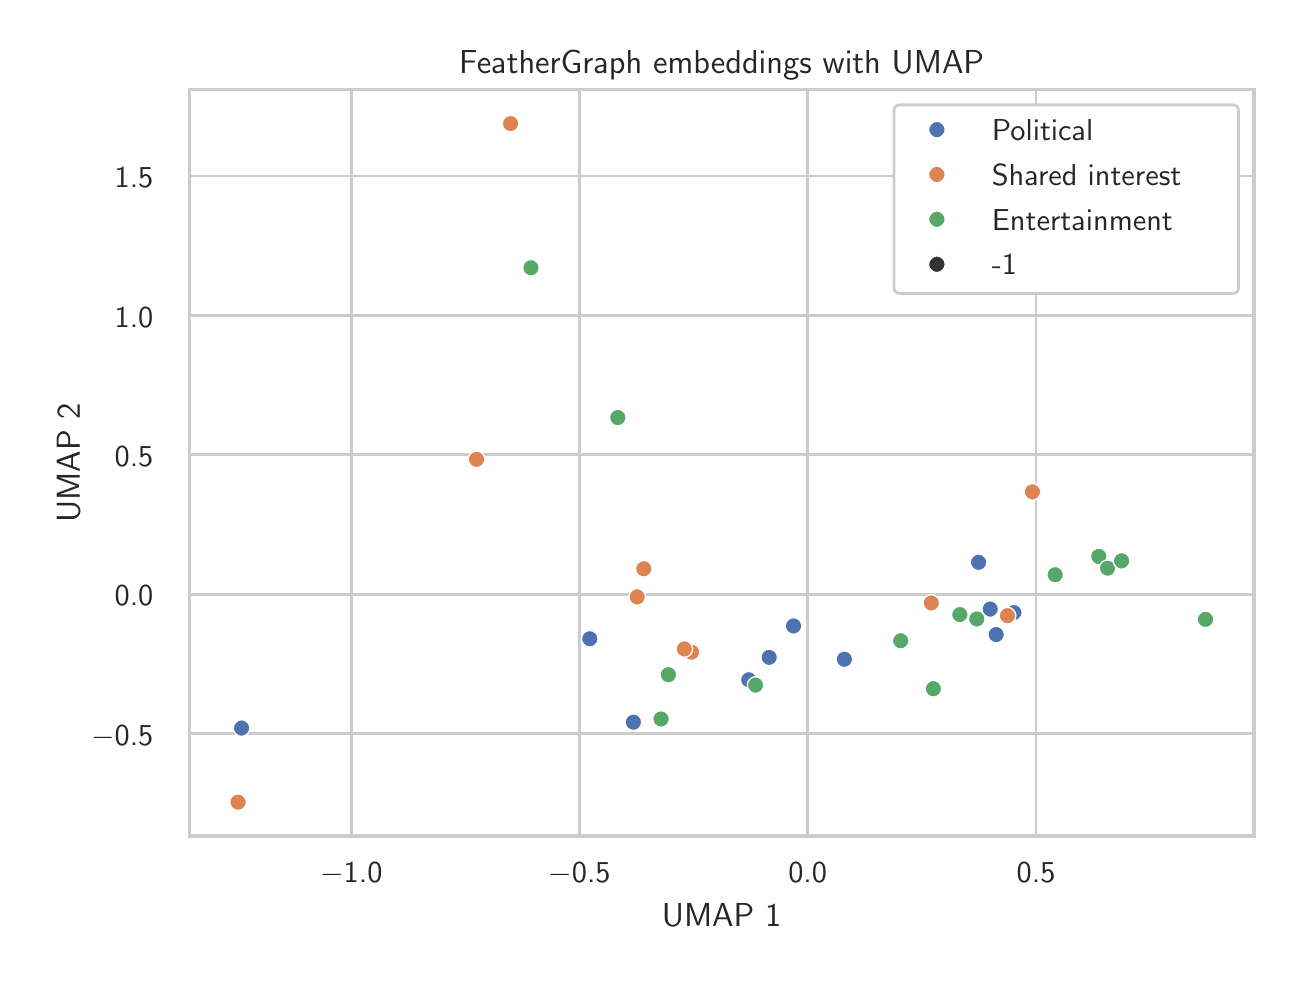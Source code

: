 \begingroup%
\makeatletter%
\begin{pgfpicture}%
\pgfpathrectangle{\pgfpointorigin}{\pgfqpoint{6.231in}{4.639in}}%
\pgfusepath{use as bounding box, clip}%
\begin{pgfscope}%
\pgfsetbuttcap%
\pgfsetmiterjoin%
\definecolor{currentfill}{rgb}{1.0,1.0,1.0}%
\pgfsetfillcolor{currentfill}%
\pgfsetlinewidth{0.0pt}%
\definecolor{currentstroke}{rgb}{1.0,1.0,1.0}%
\pgfsetstrokecolor{currentstroke}%
\pgfsetdash{}{0pt}%
\pgfpathmoveto{\pgfqpoint{0.0in}{0.0in}}%
\pgfpathlineto{\pgfqpoint{6.231in}{0.0in}}%
\pgfpathlineto{\pgfqpoint{6.231in}{4.639in}}%
\pgfpathlineto{\pgfqpoint{0.0in}{4.639in}}%
\pgfpathlineto{\pgfqpoint{0.0in}{0.0in}}%
\pgfpathclose%
\pgfusepath{fill}%
\end{pgfscope}%
\begin{pgfscope}%
\pgfsetbuttcap%
\pgfsetmiterjoin%
\definecolor{currentfill}{rgb}{1.0,1.0,1.0}%
\pgfsetfillcolor{currentfill}%
\pgfsetlinewidth{0.0pt}%
\definecolor{currentstroke}{rgb}{0.0,0.0,0.0}%
\pgfsetstrokecolor{currentstroke}%
\pgfsetstrokeopacity{0.0}%
\pgfsetdash{}{0pt}%
\pgfpathmoveto{\pgfqpoint{0.81in}{0.597in}}%
\pgfpathlineto{\pgfqpoint{6.131in}{0.597in}}%
\pgfpathlineto{\pgfqpoint{6.131in}{4.329in}}%
\pgfpathlineto{\pgfqpoint{0.81in}{4.329in}}%
\pgfpathlineto{\pgfqpoint{0.81in}{0.597in}}%
\pgfpathclose%
\pgfusepath{fill}%
\end{pgfscope}%
\begin{pgfscope}%
\pgfpathrectangle{\pgfqpoint{0.81in}{0.597in}}{\pgfqpoint{5.321in}{3.732in}}%
\pgfusepath{clip}%
\pgfsetroundcap%
\pgfsetroundjoin%
\pgfsetlinewidth{1.004pt}%
\definecolor{currentstroke}{rgb}{0.8,0.8,0.8}%
\pgfsetstrokecolor{currentstroke}%
\pgfsetdash{}{0pt}%
\pgfpathmoveto{\pgfqpoint{1.618in}{0.597in}}%
\pgfpathlineto{\pgfqpoint{1.618in}{4.329in}}%
\pgfusepath{stroke}%
\end{pgfscope}%
\begin{pgfscope}%
\definecolor{textcolor}{rgb}{0.15,0.15,0.15}%
\pgfsetstrokecolor{textcolor}%
\pgfsetfillcolor{textcolor}%
\pgftext[x=1.618in,y=0.465in,,top]{\color{textcolor}{\sffamily\fontsize{11.0}{13.2}\selectfont\catcode`\^=\active\def^{\ifmmode\sp\else\^{}\fi}\catcode`\%=\active\def%{\%}\ensuremath{-}1.0}}%
\end{pgfscope}%
\begin{pgfscope}%
\pgfpathrectangle{\pgfqpoint{0.81in}{0.597in}}{\pgfqpoint{5.321in}{3.732in}}%
\pgfusepath{clip}%
\pgfsetroundcap%
\pgfsetroundjoin%
\pgfsetlinewidth{1.004pt}%
\definecolor{currentstroke}{rgb}{0.8,0.8,0.8}%
\pgfsetstrokecolor{currentstroke}%
\pgfsetdash{}{0pt}%
\pgfpathmoveto{\pgfqpoint{2.759in}{0.597in}}%
\pgfpathlineto{\pgfqpoint{2.759in}{4.329in}}%
\pgfusepath{stroke}%
\end{pgfscope}%
\begin{pgfscope}%
\definecolor{textcolor}{rgb}{0.15,0.15,0.15}%
\pgfsetstrokecolor{textcolor}%
\pgfsetfillcolor{textcolor}%
\pgftext[x=2.759in,y=0.465in,,top]{\color{textcolor}{\sffamily\fontsize{11.0}{13.2}\selectfont\catcode`\^=\active\def^{\ifmmode\sp\else\^{}\fi}\catcode`\%=\active\def%{\%}\ensuremath{-}0.5}}%
\end{pgfscope}%
\begin{pgfscope}%
\pgfpathrectangle{\pgfqpoint{0.81in}{0.597in}}{\pgfqpoint{5.321in}{3.732in}}%
\pgfusepath{clip}%
\pgfsetroundcap%
\pgfsetroundjoin%
\pgfsetlinewidth{1.004pt}%
\definecolor{currentstroke}{rgb}{0.8,0.8,0.8}%
\pgfsetstrokecolor{currentstroke}%
\pgfsetdash{}{0pt}%
\pgfpathmoveto{\pgfqpoint{3.9in}{0.597in}}%
\pgfpathlineto{\pgfqpoint{3.9in}{4.329in}}%
\pgfusepath{stroke}%
\end{pgfscope}%
\begin{pgfscope}%
\definecolor{textcolor}{rgb}{0.15,0.15,0.15}%
\pgfsetstrokecolor{textcolor}%
\pgfsetfillcolor{textcolor}%
\pgftext[x=3.9in,y=0.465in,,top]{\color{textcolor}{\sffamily\fontsize{11.0}{13.2}\selectfont\catcode`\^=\active\def^{\ifmmode\sp\else\^{}\fi}\catcode`\%=\active\def%{\%}0.0}}%
\end{pgfscope}%
\begin{pgfscope}%
\pgfpathrectangle{\pgfqpoint{0.81in}{0.597in}}{\pgfqpoint{5.321in}{3.732in}}%
\pgfusepath{clip}%
\pgfsetroundcap%
\pgfsetroundjoin%
\pgfsetlinewidth{1.004pt}%
\definecolor{currentstroke}{rgb}{0.8,0.8,0.8}%
\pgfsetstrokecolor{currentstroke}%
\pgfsetdash{}{0pt}%
\pgfpathmoveto{\pgfqpoint{5.042in}{0.597in}}%
\pgfpathlineto{\pgfqpoint{5.042in}{4.329in}}%
\pgfusepath{stroke}%
\end{pgfscope}%
\begin{pgfscope}%
\definecolor{textcolor}{rgb}{0.15,0.15,0.15}%
\pgfsetstrokecolor{textcolor}%
\pgfsetfillcolor{textcolor}%
\pgftext[x=5.042in,y=0.465in,,top]{\color{textcolor}{\sffamily\fontsize{11.0}{13.2}\selectfont\catcode`\^=\active\def^{\ifmmode\sp\else\^{}\fi}\catcode`\%=\active\def%{\%}0.5}}%
\end{pgfscope}%
\begin{pgfscope}%
\definecolor{textcolor}{rgb}{0.15,0.15,0.15}%
\pgfsetstrokecolor{textcolor}%
\pgfsetfillcolor{textcolor}%
\pgftext[x=3.47in,y=0.261in,,top]{\color{textcolor}{\sffamily\fontsize{12.0}{14.4}\selectfont\catcode`\^=\active\def^{\ifmmode\sp\else\^{}\fi}\catcode`\%=\active\def%{\%}UMAP 1}}%
\end{pgfscope}%
\begin{pgfscope}%
\pgfpathrectangle{\pgfqpoint{0.81in}{0.597in}}{\pgfqpoint{5.321in}{3.732in}}%
\pgfusepath{clip}%
\pgfsetroundcap%
\pgfsetroundjoin%
\pgfsetlinewidth{1.004pt}%
\definecolor{currentstroke}{rgb}{0.8,0.8,0.8}%
\pgfsetstrokecolor{currentstroke}%
\pgfsetdash{}{0pt}%
\pgfpathmoveto{\pgfqpoint{0.81in}{1.11in}}%
\pgfpathlineto{\pgfqpoint{6.131in}{1.11in}}%
\pgfusepath{stroke}%
\end{pgfscope}%
\begin{pgfscope}%
\definecolor{textcolor}{rgb}{0.15,0.15,0.15}%
\pgfsetstrokecolor{textcolor}%
\pgfsetfillcolor{textcolor}%
\pgftext[x=0.317in, y=1.052in, left, base]{\color{textcolor}{\sffamily\fontsize{11.0}{13.2}\selectfont\catcode`\^=\active\def^{\ifmmode\sp\else\^{}\fi}\catcode`\%=\active\def%{\%}\ensuremath{-}0.5}}%
\end{pgfscope}%
\begin{pgfscope}%
\pgfpathrectangle{\pgfqpoint{0.81in}{0.597in}}{\pgfqpoint{5.321in}{3.732in}}%
\pgfusepath{clip}%
\pgfsetroundcap%
\pgfsetroundjoin%
\pgfsetlinewidth{1.004pt}%
\definecolor{currentstroke}{rgb}{0.8,0.8,0.8}%
\pgfsetstrokecolor{currentstroke}%
\pgfsetdash{}{0pt}%
\pgfpathmoveto{\pgfqpoint{0.81in}{1.806in}}%
\pgfpathlineto{\pgfqpoint{6.131in}{1.806in}}%
\pgfusepath{stroke}%
\end{pgfscope}%
\begin{pgfscope}%
\definecolor{textcolor}{rgb}{0.15,0.15,0.15}%
\pgfsetstrokecolor{textcolor}%
\pgfsetfillcolor{textcolor}%
\pgftext[x=0.435in, y=1.748in, left, base]{\color{textcolor}{\sffamily\fontsize{11.0}{13.2}\selectfont\catcode`\^=\active\def^{\ifmmode\sp\else\^{}\fi}\catcode`\%=\active\def%{\%}0.0}}%
\end{pgfscope}%
\begin{pgfscope}%
\pgfpathrectangle{\pgfqpoint{0.81in}{0.597in}}{\pgfqpoint{5.321in}{3.732in}}%
\pgfusepath{clip}%
\pgfsetroundcap%
\pgfsetroundjoin%
\pgfsetlinewidth{1.004pt}%
\definecolor{currentstroke}{rgb}{0.8,0.8,0.8}%
\pgfsetstrokecolor{currentstroke}%
\pgfsetdash{}{0pt}%
\pgfpathmoveto{\pgfqpoint{0.81in}{2.503in}}%
\pgfpathlineto{\pgfqpoint{6.131in}{2.503in}}%
\pgfusepath{stroke}%
\end{pgfscope}%
\begin{pgfscope}%
\definecolor{textcolor}{rgb}{0.15,0.15,0.15}%
\pgfsetstrokecolor{textcolor}%
\pgfsetfillcolor{textcolor}%
\pgftext[x=0.435in, y=2.445in, left, base]{\color{textcolor}{\sffamily\fontsize{11.0}{13.2}\selectfont\catcode`\^=\active\def^{\ifmmode\sp\else\^{}\fi}\catcode`\%=\active\def%{\%}0.5}}%
\end{pgfscope}%
\begin{pgfscope}%
\pgfpathrectangle{\pgfqpoint{0.81in}{0.597in}}{\pgfqpoint{5.321in}{3.732in}}%
\pgfusepath{clip}%
\pgfsetroundcap%
\pgfsetroundjoin%
\pgfsetlinewidth{1.004pt}%
\definecolor{currentstroke}{rgb}{0.8,0.8,0.8}%
\pgfsetstrokecolor{currentstroke}%
\pgfsetdash{}{0pt}%
\pgfpathmoveto{\pgfqpoint{0.81in}{3.2in}}%
\pgfpathlineto{\pgfqpoint{6.131in}{3.2in}}%
\pgfusepath{stroke}%
\end{pgfscope}%
\begin{pgfscope}%
\definecolor{textcolor}{rgb}{0.15,0.15,0.15}%
\pgfsetstrokecolor{textcolor}%
\pgfsetfillcolor{textcolor}%
\pgftext[x=0.435in, y=3.142in, left, base]{\color{textcolor}{\sffamily\fontsize{11.0}{13.2}\selectfont\catcode`\^=\active\def^{\ifmmode\sp\else\^{}\fi}\catcode`\%=\active\def%{\%}1.0}}%
\end{pgfscope}%
\begin{pgfscope}%
\pgfpathrectangle{\pgfqpoint{0.81in}{0.597in}}{\pgfqpoint{5.321in}{3.732in}}%
\pgfusepath{clip}%
\pgfsetroundcap%
\pgfsetroundjoin%
\pgfsetlinewidth{1.004pt}%
\definecolor{currentstroke}{rgb}{0.8,0.8,0.8}%
\pgfsetstrokecolor{currentstroke}%
\pgfsetdash{}{0pt}%
\pgfpathmoveto{\pgfqpoint{0.81in}{3.897in}}%
\pgfpathlineto{\pgfqpoint{6.131in}{3.897in}}%
\pgfusepath{stroke}%
\end{pgfscope}%
\begin{pgfscope}%
\definecolor{textcolor}{rgb}{0.15,0.15,0.15}%
\pgfsetstrokecolor{textcolor}%
\pgfsetfillcolor{textcolor}%
\pgftext[x=0.435in, y=3.839in, left, base]{\color{textcolor}{\sffamily\fontsize{11.0}{13.2}\selectfont\catcode`\^=\active\def^{\ifmmode\sp\else\^{}\fi}\catcode`\%=\active\def%{\%}1.5}}%
\end{pgfscope}%
\begin{pgfscope}%
\definecolor{textcolor}{rgb}{0.15,0.15,0.15}%
\pgfsetstrokecolor{textcolor}%
\pgfsetfillcolor{textcolor}%
\pgftext[x=0.261in,y=2.463in,,bottom,rotate=90.0]{\color{textcolor}{\sffamily\fontsize{12.0}{14.4}\selectfont\catcode`\^=\active\def^{\ifmmode\sp\else\^{}\fi}\catcode`\%=\active\def%{\%}UMAP 2}}%
\end{pgfscope}%
\begin{pgfscope}%
\pgfpathrectangle{\pgfqpoint{0.81in}{0.597in}}{\pgfqpoint{5.321in}{3.732in}}%
\pgfusepath{clip}%
\pgfsetbuttcap%
\pgfsetroundjoin%
\definecolor{currentfill}{rgb}{0.298,0.447,0.69}%
\pgfsetfillcolor{currentfill}%
\pgfsetlinewidth{0.482pt}%
\definecolor{currentstroke}{rgb}{1.0,1.0,1.0}%
\pgfsetstrokecolor{currentstroke}%
\pgfsetdash{}{0pt}%
\pgfpathmoveto{\pgfqpoint{3.029in}{1.125in}}%
\pgfpathcurveto{\pgfqpoint{3.04in}{1.125in}}{\pgfqpoint{3.05in}{1.129in}}{\pgfqpoint{3.058in}{1.137in}}%
\pgfpathcurveto{\pgfqpoint{3.066in}{1.145in}}{\pgfqpoint{3.07in}{1.155in}}{\pgfqpoint{3.07in}{1.166in}}%
\pgfpathcurveto{\pgfqpoint{3.07in}{1.177in}}{\pgfqpoint{3.066in}{1.188in}}{\pgfqpoint{3.058in}{1.196in}}%
\pgfpathcurveto{\pgfqpoint{3.05in}{1.204in}}{\pgfqpoint{3.04in}{1.208in}}{\pgfqpoint{3.029in}{1.208in}}%
\pgfpathcurveto{\pgfqpoint{3.018in}{1.208in}}{\pgfqpoint{3.007in}{1.204in}}{\pgfqpoint{2.999in}{1.196in}}%
\pgfpathcurveto{\pgfqpoint{2.991in}{1.188in}}{\pgfqpoint{2.987in}{1.177in}}{\pgfqpoint{2.987in}{1.166in}}%
\pgfpathcurveto{\pgfqpoint{2.987in}{1.155in}}{\pgfqpoint{2.991in}{1.145in}}{\pgfqpoint{2.999in}{1.137in}}%
\pgfpathcurveto{\pgfqpoint{3.007in}{1.129in}}{\pgfqpoint{3.018in}{1.125in}}{\pgfqpoint{3.029in}{1.125in}}%
\pgfpathlineto{\pgfqpoint{3.029in}{1.125in}}%
\pgfpathclose%
\pgfusepath{stroke,fill}%
\end{pgfscope}%
\begin{pgfscope}%
\pgfpathrectangle{\pgfqpoint{0.81in}{0.597in}}{\pgfqpoint{5.321in}{3.732in}}%
\pgfusepath{clip}%
\pgfsetbuttcap%
\pgfsetroundjoin%
\definecolor{currentfill}{rgb}{0.867,0.518,0.322}%
\pgfsetfillcolor{currentfill}%
\pgfsetlinewidth{0.482pt}%
\definecolor{currentstroke}{rgb}{1.0,1.0,1.0}%
\pgfsetstrokecolor{currentstroke}%
\pgfsetdash{}{0pt}%
\pgfpathmoveto{\pgfqpoint{3.081in}{1.892in}}%
\pgfpathcurveto{\pgfqpoint{3.092in}{1.892in}}{\pgfqpoint{3.102in}{1.896in}}{\pgfqpoint{3.11in}{1.904in}}%
\pgfpathcurveto{\pgfqpoint{3.118in}{1.912in}}{\pgfqpoint{3.122in}{1.923in}}{\pgfqpoint{3.122in}{1.934in}}%
\pgfpathcurveto{\pgfqpoint{3.122in}{1.945in}}{\pgfqpoint{3.118in}{1.955in}}{\pgfqpoint{3.11in}{1.963in}}%
\pgfpathcurveto{\pgfqpoint{3.102in}{1.971in}}{\pgfqpoint{3.092in}{1.975in}}{\pgfqpoint{3.081in}{1.975in}}%
\pgfpathcurveto{\pgfqpoint{3.07in}{1.975in}}{\pgfqpoint{3.059in}{1.971in}}{\pgfqpoint{3.051in}{1.963in}}%
\pgfpathcurveto{\pgfqpoint{3.043in}{1.955in}}{\pgfqpoint{3.039in}{1.945in}}{\pgfqpoint{3.039in}{1.934in}}%
\pgfpathcurveto{\pgfqpoint{3.039in}{1.923in}}{\pgfqpoint{3.043in}{1.912in}}{\pgfqpoint{3.051in}{1.904in}}%
\pgfpathcurveto{\pgfqpoint{3.059in}{1.896in}}{\pgfqpoint{3.07in}{1.892in}}{\pgfqpoint{3.081in}{1.892in}}%
\pgfpathlineto{\pgfqpoint{3.081in}{1.892in}}%
\pgfpathclose%
\pgfusepath{stroke,fill}%
\end{pgfscope}%
\begin{pgfscope}%
\pgfpathrectangle{\pgfqpoint{0.81in}{0.597in}}{\pgfqpoint{5.321in}{3.732in}}%
\pgfusepath{clip}%
\pgfsetbuttcap%
\pgfsetroundjoin%
\definecolor{currentfill}{rgb}{0.333,0.659,0.408}%
\pgfsetfillcolor{currentfill}%
\pgfsetlinewidth{0.482pt}%
\definecolor{currentstroke}{rgb}{1.0,1.0,1.0}%
\pgfsetstrokecolor{currentstroke}%
\pgfsetdash{}{0pt}%
\pgfpathmoveto{\pgfqpoint{5.356in}{1.953in}}%
\pgfpathcurveto{\pgfqpoint{5.367in}{1.953in}}{\pgfqpoint{5.377in}{1.958in}}{\pgfqpoint{5.385in}{1.966in}}%
\pgfpathcurveto{\pgfqpoint{5.393in}{1.974in}}{\pgfqpoint{5.397in}{1.984in}}{\pgfqpoint{5.397in}{1.995in}}%
\pgfpathcurveto{\pgfqpoint{5.397in}{2.006in}}{\pgfqpoint{5.393in}{2.017in}}{\pgfqpoint{5.385in}{2.025in}}%
\pgfpathcurveto{\pgfqpoint{5.377in}{2.032in}}{\pgfqpoint{5.367in}{2.037in}}{\pgfqpoint{5.356in}{2.037in}}%
\pgfpathcurveto{\pgfqpoint{5.344in}{2.037in}}{\pgfqpoint{5.334in}{2.032in}}{\pgfqpoint{5.326in}{2.025in}}%
\pgfpathcurveto{\pgfqpoint{5.318in}{2.017in}}{\pgfqpoint{5.314in}{2.006in}}{\pgfqpoint{5.314in}{1.995in}}%
\pgfpathcurveto{\pgfqpoint{5.314in}{1.984in}}{\pgfqpoint{5.318in}{1.974in}}{\pgfqpoint{5.326in}{1.966in}}%
\pgfpathcurveto{\pgfqpoint{5.334in}{1.958in}}{\pgfqpoint{5.344in}{1.953in}}{\pgfqpoint{5.356in}{1.953in}}%
\pgfpathlineto{\pgfqpoint{5.356in}{1.953in}}%
\pgfpathclose%
\pgfusepath{stroke,fill}%
\end{pgfscope}%
\begin{pgfscope}%
\pgfpathrectangle{\pgfqpoint{0.81in}{0.597in}}{\pgfqpoint{5.321in}{3.732in}}%
\pgfusepath{clip}%
\pgfsetbuttcap%
\pgfsetroundjoin%
\definecolor{currentfill}{rgb}{0.298,0.447,0.69}%
\pgfsetfillcolor{currentfill}%
\pgfsetlinewidth{0.482pt}%
\definecolor{currentstroke}{rgb}{1.0,1.0,1.0}%
\pgfsetstrokecolor{currentstroke}%
\pgfsetdash{}{0pt}%
\pgfpathmoveto{\pgfqpoint{4.813in}{1.69in}}%
\pgfpathcurveto{\pgfqpoint{4.824in}{1.69in}}{\pgfqpoint{4.834in}{1.695in}}{\pgfqpoint{4.842in}{1.703in}}%
\pgfpathcurveto{\pgfqpoint{4.85in}{1.71in}}{\pgfqpoint{4.854in}{1.721in}}{\pgfqpoint{4.854in}{1.732in}}%
\pgfpathcurveto{\pgfqpoint{4.854in}{1.743in}}{\pgfqpoint{4.85in}{1.754in}}{\pgfqpoint{4.842in}{1.762in}}%
\pgfpathcurveto{\pgfqpoint{4.834in}{1.769in}}{\pgfqpoint{4.824in}{1.774in}}{\pgfqpoint{4.813in}{1.774in}}%
\pgfpathcurveto{\pgfqpoint{4.802in}{1.774in}}{\pgfqpoint{4.791in}{1.769in}}{\pgfqpoint{4.783in}{1.762in}}%
\pgfpathcurveto{\pgfqpoint{4.776in}{1.754in}}{\pgfqpoint{4.771in}{1.743in}}{\pgfqpoint{4.771in}{1.732in}}%
\pgfpathcurveto{\pgfqpoint{4.771in}{1.721in}}{\pgfqpoint{4.776in}{1.71in}}{\pgfqpoint{4.783in}{1.703in}}%
\pgfpathcurveto{\pgfqpoint{4.791in}{1.695in}}{\pgfqpoint{4.802in}{1.69in}}{\pgfqpoint{4.813in}{1.69in}}%
\pgfpathlineto{\pgfqpoint{4.813in}{1.69in}}%
\pgfpathclose%
\pgfusepath{stroke,fill}%
\end{pgfscope}%
\begin{pgfscope}%
\pgfpathrectangle{\pgfqpoint{0.81in}{0.597in}}{\pgfqpoint{5.321in}{3.732in}}%
\pgfusepath{clip}%
\pgfsetbuttcap%
\pgfsetroundjoin%
\definecolor{currentfill}{rgb}{0.298,0.447,0.69}%
\pgfsetfillcolor{currentfill}%
\pgfsetlinewidth{0.482pt}%
\definecolor{currentstroke}{rgb}{1.0,1.0,1.0}%
\pgfsetstrokecolor{currentstroke}%
\pgfsetdash{}{0pt}%
\pgfpathmoveto{\pgfqpoint{4.931in}{1.673in}}%
\pgfpathcurveto{\pgfqpoint{4.942in}{1.673in}}{\pgfqpoint{4.953in}{1.677in}}{\pgfqpoint{4.96in}{1.685in}}%
\pgfpathcurveto{\pgfqpoint{4.968in}{1.693in}}{\pgfqpoint{4.973in}{1.703in}}{\pgfqpoint{4.973in}{1.714in}}%
\pgfpathcurveto{\pgfqpoint{4.973in}{1.725in}}{\pgfqpoint{4.968in}{1.736in}}{\pgfqpoint{4.96in}{1.744in}}%
\pgfpathcurveto{\pgfqpoint{4.953in}{1.752in}}{\pgfqpoint{4.942in}{1.756in}}{\pgfqpoint{4.931in}{1.756in}}%
\pgfpathcurveto{\pgfqpoint{4.92in}{1.756in}}{\pgfqpoint{4.909in}{1.752in}}{\pgfqpoint{4.902in}{1.744in}}%
\pgfpathcurveto{\pgfqpoint{4.894in}{1.736in}}{\pgfqpoint{4.889in}{1.725in}}{\pgfqpoint{4.889in}{1.714in}}%
\pgfpathcurveto{\pgfqpoint{4.889in}{1.703in}}{\pgfqpoint{4.894in}{1.693in}}{\pgfqpoint{4.902in}{1.685in}}%
\pgfpathcurveto{\pgfqpoint{4.909in}{1.677in}}{\pgfqpoint{4.92in}{1.673in}}{\pgfqpoint{4.931in}{1.673in}}%
\pgfpathlineto{\pgfqpoint{4.931in}{1.673in}}%
\pgfpathclose%
\pgfusepath{stroke,fill}%
\end{pgfscope}%
\begin{pgfscope}%
\pgfpathrectangle{\pgfqpoint{0.81in}{0.597in}}{\pgfqpoint{5.321in}{3.732in}}%
\pgfusepath{clip}%
\pgfsetbuttcap%
\pgfsetroundjoin%
\definecolor{currentfill}{rgb}{0.867,0.518,0.322}%
\pgfsetfillcolor{currentfill}%
\pgfsetlinewidth{0.482pt}%
\definecolor{currentstroke}{rgb}{1.0,1.0,1.0}%
\pgfsetstrokecolor{currentstroke}%
\pgfsetdash{}{0pt}%
\pgfpathmoveto{\pgfqpoint{3.047in}{1.751in}}%
\pgfpathcurveto{\pgfqpoint{3.058in}{1.751in}}{\pgfqpoint{3.069in}{1.756in}}{\pgfqpoint{3.077in}{1.763in}}%
\pgfpathcurveto{\pgfqpoint{3.085in}{1.771in}}{\pgfqpoint{3.089in}{1.782in}}{\pgfqpoint{3.089in}{1.793in}}%
\pgfpathcurveto{\pgfqpoint{3.089in}{1.804in}}{\pgfqpoint{3.085in}{1.814in}}{\pgfqpoint{3.077in}{1.822in}}%
\pgfpathcurveto{\pgfqpoint{3.069in}{1.83in}}{\pgfqpoint{3.058in}{1.835in}}{\pgfqpoint{3.047in}{1.835in}}%
\pgfpathcurveto{\pgfqpoint{3.036in}{1.835in}}{\pgfqpoint{3.026in}{1.83in}}{\pgfqpoint{3.018in}{1.822in}}%
\pgfpathcurveto{\pgfqpoint{3.01in}{1.814in}}{\pgfqpoint{3.006in}{1.804in}}{\pgfqpoint{3.006in}{1.793in}}%
\pgfpathcurveto{\pgfqpoint{3.006in}{1.782in}}{\pgfqpoint{3.01in}{1.771in}}{\pgfqpoint{3.018in}{1.763in}}%
\pgfpathcurveto{\pgfqpoint{3.026in}{1.756in}}{\pgfqpoint{3.036in}{1.751in}}{\pgfqpoint{3.047in}{1.751in}}%
\pgfpathlineto{\pgfqpoint{3.047in}{1.751in}}%
\pgfpathclose%
\pgfusepath{stroke,fill}%
\end{pgfscope}%
\begin{pgfscope}%
\pgfpathrectangle{\pgfqpoint{0.81in}{0.597in}}{\pgfqpoint{5.321in}{3.732in}}%
\pgfusepath{clip}%
\pgfsetbuttcap%
\pgfsetroundjoin%
\definecolor{currentfill}{rgb}{0.333,0.659,0.408}%
\pgfsetfillcolor{currentfill}%
\pgfsetlinewidth{0.482pt}%
\definecolor{currentstroke}{rgb}{1.0,1.0,1.0}%
\pgfsetstrokecolor{currentstroke}%
\pgfsetdash{}{0pt}%
\pgfpathmoveto{\pgfqpoint{2.95in}{2.648in}}%
\pgfpathcurveto{\pgfqpoint{2.961in}{2.648in}}{\pgfqpoint{2.972in}{2.652in}}{\pgfqpoint{2.98in}{2.66in}}%
\pgfpathcurveto{\pgfqpoint{2.988in}{2.668in}}{\pgfqpoint{2.992in}{2.679in}}{\pgfqpoint{2.992in}{2.69in}}%
\pgfpathcurveto{\pgfqpoint{2.992in}{2.701in}}{\pgfqpoint{2.988in}{2.711in}}{\pgfqpoint{2.98in}{2.719in}}%
\pgfpathcurveto{\pgfqpoint{2.972in}{2.727in}}{\pgfqpoint{2.961in}{2.731in}}{\pgfqpoint{2.95in}{2.731in}}%
\pgfpathcurveto{\pgfqpoint{2.939in}{2.731in}}{\pgfqpoint{2.929in}{2.727in}}{\pgfqpoint{2.921in}{2.719in}}%
\pgfpathcurveto{\pgfqpoint{2.913in}{2.711in}}{\pgfqpoint{2.909in}{2.701in}}{\pgfqpoint{2.909in}{2.69in}}%
\pgfpathcurveto{\pgfqpoint{2.909in}{2.679in}}{\pgfqpoint{2.913in}{2.668in}}{\pgfqpoint{2.921in}{2.66in}}%
\pgfpathcurveto{\pgfqpoint{2.929in}{2.652in}}{\pgfqpoint{2.939in}{2.648in}}{\pgfqpoint{2.95in}{2.648in}}%
\pgfpathlineto{\pgfqpoint{2.95in}{2.648in}}%
\pgfpathclose%
\pgfusepath{stroke,fill}%
\end{pgfscope}%
\begin{pgfscope}%
\pgfpathrectangle{\pgfqpoint{0.81in}{0.597in}}{\pgfqpoint{5.321in}{3.732in}}%
\pgfusepath{clip}%
\pgfsetbuttcap%
\pgfsetroundjoin%
\definecolor{currentfill}{rgb}{0.333,0.659,0.408}%
\pgfsetfillcolor{currentfill}%
\pgfsetlinewidth{0.482pt}%
\definecolor{currentstroke}{rgb}{1.0,1.0,1.0}%
\pgfsetstrokecolor{currentstroke}%
\pgfsetdash{}{0pt}%
\pgfpathmoveto{\pgfqpoint{4.661in}{1.663in}}%
\pgfpathcurveto{\pgfqpoint{4.672in}{1.663in}}{\pgfqpoint{4.683in}{1.667in}}{\pgfqpoint{4.69in}{1.675in}}%
\pgfpathcurveto{\pgfqpoint{4.698in}{1.683in}}{\pgfqpoint{4.703in}{1.693in}}{\pgfqpoint{4.703in}{1.704in}}%
\pgfpathcurveto{\pgfqpoint{4.703in}{1.715in}}{\pgfqpoint{4.698in}{1.726in}}{\pgfqpoint{4.69in}{1.734in}}%
\pgfpathcurveto{\pgfqpoint{4.683in}{1.742in}}{\pgfqpoint{4.672in}{1.746in}}{\pgfqpoint{4.661in}{1.746in}}%
\pgfpathcurveto{\pgfqpoint{4.65in}{1.746in}}{\pgfqpoint{4.639in}{1.742in}}{\pgfqpoint{4.631in}{1.734in}}%
\pgfpathcurveto{\pgfqpoint{4.624in}{1.726in}}{\pgfqpoint{4.619in}{1.715in}}{\pgfqpoint{4.619in}{1.704in}}%
\pgfpathcurveto{\pgfqpoint{4.619in}{1.693in}}{\pgfqpoint{4.624in}{1.683in}}{\pgfqpoint{4.631in}{1.675in}}%
\pgfpathcurveto{\pgfqpoint{4.639in}{1.667in}}{\pgfqpoint{4.65in}{1.663in}}{\pgfqpoint{4.661in}{1.663in}}%
\pgfpathlineto{\pgfqpoint{4.661in}{1.663in}}%
\pgfpathclose%
\pgfusepath{stroke,fill}%
\end{pgfscope}%
\begin{pgfscope}%
\pgfpathrectangle{\pgfqpoint{0.81in}{0.597in}}{\pgfqpoint{5.321in}{3.732in}}%
\pgfusepath{clip}%
\pgfsetbuttcap%
\pgfsetroundjoin%
\definecolor{currentfill}{rgb}{0.298,0.447,0.69}%
\pgfsetfillcolor{currentfill}%
\pgfsetlinewidth{0.482pt}%
\definecolor{currentstroke}{rgb}{1.0,1.0,1.0}%
\pgfsetstrokecolor{currentstroke}%
\pgfsetdash{}{0pt}%
\pgfpathmoveto{\pgfqpoint{4.755in}{1.924in}}%
\pgfpathcurveto{\pgfqpoint{4.766in}{1.924in}}{\pgfqpoint{4.776in}{1.929in}}{\pgfqpoint{4.784in}{1.936in}}%
\pgfpathcurveto{\pgfqpoint{4.792in}{1.944in}}{\pgfqpoint{4.796in}{1.955in}}{\pgfqpoint{4.796in}{1.966in}}%
\pgfpathcurveto{\pgfqpoint{4.796in}{1.977in}}{\pgfqpoint{4.792in}{1.988in}}{\pgfqpoint{4.784in}{1.995in}}%
\pgfpathcurveto{\pgfqpoint{4.776in}{2.003in}}{\pgfqpoint{4.766in}{2.008in}}{\pgfqpoint{4.755in}{2.008in}}%
\pgfpathcurveto{\pgfqpoint{4.744in}{2.008in}}{\pgfqpoint{4.733in}{2.003in}}{\pgfqpoint{4.725in}{1.995in}}%
\pgfpathcurveto{\pgfqpoint{4.717in}{1.988in}}{\pgfqpoint{4.713in}{1.977in}}{\pgfqpoint{4.713in}{1.966in}}%
\pgfpathcurveto{\pgfqpoint{4.713in}{1.955in}}{\pgfqpoint{4.717in}{1.944in}}{\pgfqpoint{4.725in}{1.936in}}%
\pgfpathcurveto{\pgfqpoint{4.733in}{1.929in}}{\pgfqpoint{4.744in}{1.924in}}{\pgfqpoint{4.755in}{1.924in}}%
\pgfpathlineto{\pgfqpoint{4.755in}{1.924in}}%
\pgfpathclose%
\pgfusepath{stroke,fill}%
\end{pgfscope}%
\begin{pgfscope}%
\pgfpathrectangle{\pgfqpoint{0.81in}{0.597in}}{\pgfqpoint{5.321in}{3.732in}}%
\pgfusepath{clip}%
\pgfsetbuttcap%
\pgfsetroundjoin%
\definecolor{currentfill}{rgb}{0.333,0.659,0.408}%
\pgfsetfillcolor{currentfill}%
\pgfsetlinewidth{0.482pt}%
\definecolor{currentstroke}{rgb}{1.0,1.0,1.0}%
\pgfsetstrokecolor{currentstroke}%
\pgfsetdash{}{0pt}%
\pgfpathmoveto{\pgfqpoint{4.365in}{1.532in}}%
\pgfpathcurveto{\pgfqpoint{4.376in}{1.532in}}{\pgfqpoint{4.387in}{1.536in}}{\pgfqpoint{4.394in}{1.544in}}%
\pgfpathcurveto{\pgfqpoint{4.402in}{1.552in}}{\pgfqpoint{4.407in}{1.562in}}{\pgfqpoint{4.407in}{1.573in}}%
\pgfpathcurveto{\pgfqpoint{4.407in}{1.584in}}{\pgfqpoint{4.402in}{1.595in}}{\pgfqpoint{4.394in}{1.603in}}%
\pgfpathcurveto{\pgfqpoint{4.387in}{1.611in}}{\pgfqpoint{4.376in}{1.615in}}{\pgfqpoint{4.365in}{1.615in}}%
\pgfpathcurveto{\pgfqpoint{4.354in}{1.615in}}{\pgfqpoint{4.343in}{1.611in}}{\pgfqpoint{4.336in}{1.603in}}%
\pgfpathcurveto{\pgfqpoint{4.328in}{1.595in}}{\pgfqpoint{4.323in}{1.584in}}{\pgfqpoint{4.323in}{1.573in}}%
\pgfpathcurveto{\pgfqpoint{4.323in}{1.562in}}{\pgfqpoint{4.328in}{1.552in}}{\pgfqpoint{4.336in}{1.544in}}%
\pgfpathcurveto{\pgfqpoint{4.343in}{1.536in}}{\pgfqpoint{4.354in}{1.532in}}{\pgfqpoint{4.365in}{1.532in}}%
\pgfpathlineto{\pgfqpoint{4.365in}{1.532in}}%
\pgfpathclose%
\pgfusepath{stroke,fill}%
\end{pgfscope}%
\begin{pgfscope}%
\pgfpathrectangle{\pgfqpoint{0.81in}{0.597in}}{\pgfqpoint{5.321in}{3.732in}}%
\pgfusepath{clip}%
\pgfsetbuttcap%
\pgfsetroundjoin%
\definecolor{currentfill}{rgb}{0.333,0.659,0.408}%
\pgfsetfillcolor{currentfill}%
\pgfsetlinewidth{0.482pt}%
\definecolor{currentstroke}{rgb}{1.0,1.0,1.0}%
\pgfsetstrokecolor{currentstroke}%
\pgfsetdash{}{0pt}%
\pgfpathmoveto{\pgfqpoint{5.399in}{1.895in}}%
\pgfpathcurveto{\pgfqpoint{5.41in}{1.895in}}{\pgfqpoint{5.421in}{1.899in}}{\pgfqpoint{5.429in}{1.907in}}%
\pgfpathcurveto{\pgfqpoint{5.437in}{1.915in}}{\pgfqpoint{5.441in}{1.925in}}{\pgfqpoint{5.441in}{1.936in}}%
\pgfpathcurveto{\pgfqpoint{5.441in}{1.947in}}{\pgfqpoint{5.437in}{1.958in}}{\pgfqpoint{5.429in}{1.966in}}%
\pgfpathcurveto{\pgfqpoint{5.421in}{1.973in}}{\pgfqpoint{5.41in}{1.978in}}{\pgfqpoint{5.399in}{1.978in}}%
\pgfpathcurveto{\pgfqpoint{5.388in}{1.978in}}{\pgfqpoint{5.378in}{1.973in}}{\pgfqpoint{5.37in}{1.966in}}%
\pgfpathcurveto{\pgfqpoint{5.362in}{1.958in}}{\pgfqpoint{5.358in}{1.947in}}{\pgfqpoint{5.358in}{1.936in}}%
\pgfpathcurveto{\pgfqpoint{5.358in}{1.925in}}{\pgfqpoint{5.362in}{1.915in}}{\pgfqpoint{5.37in}{1.907in}}%
\pgfpathcurveto{\pgfqpoint{5.378in}{1.899in}}{\pgfqpoint{5.388in}{1.895in}}{\pgfqpoint{5.399in}{1.895in}}%
\pgfpathlineto{\pgfqpoint{5.399in}{1.895in}}%
\pgfpathclose%
\pgfusepath{stroke,fill}%
\end{pgfscope}%
\begin{pgfscope}%
\pgfpathrectangle{\pgfqpoint{0.81in}{0.597in}}{\pgfqpoint{5.321in}{3.732in}}%
\pgfusepath{clip}%
\pgfsetbuttcap%
\pgfsetroundjoin%
\definecolor{currentfill}{rgb}{0.333,0.659,0.408}%
\pgfsetfillcolor{currentfill}%
\pgfsetlinewidth{0.482pt}%
\definecolor{currentstroke}{rgb}{1.0,1.0,1.0}%
\pgfsetstrokecolor{currentstroke}%
\pgfsetdash{}{0pt}%
\pgfpathmoveto{\pgfqpoint{3.167in}{1.141in}}%
\pgfpathcurveto{\pgfqpoint{3.178in}{1.141in}}{\pgfqpoint{3.189in}{1.145in}}{\pgfqpoint{3.196in}{1.153in}}%
\pgfpathcurveto{\pgfqpoint{3.204in}{1.161in}}{\pgfqpoint{3.209in}{1.172in}}{\pgfqpoint{3.209in}{1.183in}}%
\pgfpathcurveto{\pgfqpoint{3.209in}{1.194in}}{\pgfqpoint{3.204in}{1.204in}}{\pgfqpoint{3.196in}{1.212in}}%
\pgfpathcurveto{\pgfqpoint{3.189in}{1.22in}}{\pgfqpoint{3.178in}{1.224in}}{\pgfqpoint{3.167in}{1.224in}}%
\pgfpathcurveto{\pgfqpoint{3.156in}{1.224in}}{\pgfqpoint{3.145in}{1.22in}}{\pgfqpoint{3.137in}{1.212in}}%
\pgfpathcurveto{\pgfqpoint{3.13in}{1.204in}}{\pgfqpoint{3.125in}{1.194in}}{\pgfqpoint{3.125in}{1.183in}}%
\pgfpathcurveto{\pgfqpoint{3.125in}{1.172in}}{\pgfqpoint{3.13in}{1.161in}}{\pgfqpoint{3.137in}{1.153in}}%
\pgfpathcurveto{\pgfqpoint{3.145in}{1.145in}}{\pgfqpoint{3.156in}{1.141in}}{\pgfqpoint{3.167in}{1.141in}}%
\pgfpathlineto{\pgfqpoint{3.167in}{1.141in}}%
\pgfpathclose%
\pgfusepath{stroke,fill}%
\end{pgfscope}%
\begin{pgfscope}%
\pgfpathrectangle{\pgfqpoint{0.81in}{0.597in}}{\pgfqpoint{5.321in}{3.732in}}%
\pgfusepath{clip}%
\pgfsetbuttcap%
\pgfsetroundjoin%
\definecolor{currentfill}{rgb}{0.298,0.447,0.69}%
\pgfsetfillcolor{currentfill}%
\pgfsetlinewidth{0.482pt}%
\definecolor{currentstroke}{rgb}{1.0,1.0,1.0}%
\pgfsetstrokecolor{currentstroke}%
\pgfsetdash{}{0pt}%
\pgfpathmoveto{\pgfqpoint{3.605in}{1.337in}}%
\pgfpathcurveto{\pgfqpoint{3.616in}{1.337in}}{\pgfqpoint{3.627in}{1.341in}}{\pgfqpoint{3.635in}{1.349in}}%
\pgfpathcurveto{\pgfqpoint{3.643in}{1.357in}}{\pgfqpoint{3.647in}{1.367in}}{\pgfqpoint{3.647in}{1.379in}}%
\pgfpathcurveto{\pgfqpoint{3.647in}{1.39in}}{\pgfqpoint{3.643in}{1.4in}}{\pgfqpoint{3.635in}{1.408in}}%
\pgfpathcurveto{\pgfqpoint{3.627in}{1.416in}}{\pgfqpoint{3.616in}{1.42in}}{\pgfqpoint{3.605in}{1.42in}}%
\pgfpathcurveto{\pgfqpoint{3.594in}{1.42in}}{\pgfqpoint{3.584in}{1.416in}}{\pgfqpoint{3.576in}{1.408in}}%
\pgfpathcurveto{\pgfqpoint{3.568in}{1.4in}}{\pgfqpoint{3.564in}{1.39in}}{\pgfqpoint{3.564in}{1.379in}}%
\pgfpathcurveto{\pgfqpoint{3.564in}{1.367in}}{\pgfqpoint{3.568in}{1.357in}}{\pgfqpoint{3.576in}{1.349in}}%
\pgfpathcurveto{\pgfqpoint{3.584in}{1.341in}}{\pgfqpoint{3.594in}{1.337in}}{\pgfqpoint{3.605in}{1.337in}}%
\pgfpathlineto{\pgfqpoint{3.605in}{1.337in}}%
\pgfpathclose%
\pgfusepath{stroke,fill}%
\end{pgfscope}%
\begin{pgfscope}%
\pgfpathrectangle{\pgfqpoint{0.81in}{0.597in}}{\pgfqpoint{5.321in}{3.732in}}%
\pgfusepath{clip}%
\pgfsetbuttcap%
\pgfsetroundjoin%
\definecolor{currentfill}{rgb}{0.333,0.659,0.408}%
\pgfsetfillcolor{currentfill}%
\pgfsetlinewidth{0.482pt}%
\definecolor{currentstroke}{rgb}{1.0,1.0,1.0}%
\pgfsetstrokecolor{currentstroke}%
\pgfsetdash{}{0pt}%
\pgfpathmoveto{\pgfqpoint{4.746in}{1.641in}}%
\pgfpathcurveto{\pgfqpoint{4.757in}{1.641in}}{\pgfqpoint{4.767in}{1.646in}}{\pgfqpoint{4.775in}{1.653in}}%
\pgfpathcurveto{\pgfqpoint{4.783in}{1.661in}}{\pgfqpoint{4.787in}{1.672in}}{\pgfqpoint{4.787in}{1.683in}}%
\pgfpathcurveto{\pgfqpoint{4.787in}{1.694in}}{\pgfqpoint{4.783in}{1.704in}}{\pgfqpoint{4.775in}{1.712in}}%
\pgfpathcurveto{\pgfqpoint{4.767in}{1.72in}}{\pgfqpoint{4.757in}{1.724in}}{\pgfqpoint{4.746in}{1.724in}}%
\pgfpathcurveto{\pgfqpoint{4.734in}{1.724in}}{\pgfqpoint{4.724in}{1.72in}}{\pgfqpoint{4.716in}{1.712in}}%
\pgfpathcurveto{\pgfqpoint{4.708in}{1.704in}}{\pgfqpoint{4.704in}{1.694in}}{\pgfqpoint{4.704in}{1.683in}}%
\pgfpathcurveto{\pgfqpoint{4.704in}{1.672in}}{\pgfqpoint{4.708in}{1.661in}}{\pgfqpoint{4.716in}{1.653in}}%
\pgfpathcurveto{\pgfqpoint{4.724in}{1.646in}}{\pgfqpoint{4.734in}{1.641in}}{\pgfqpoint{4.746in}{1.641in}}%
\pgfpathlineto{\pgfqpoint{4.746in}{1.641in}}%
\pgfpathclose%
\pgfusepath{stroke,fill}%
\end{pgfscope}%
\begin{pgfscope}%
\pgfpathrectangle{\pgfqpoint{0.81in}{0.597in}}{\pgfqpoint{5.321in}{3.732in}}%
\pgfusepath{clip}%
\pgfsetbuttcap%
\pgfsetroundjoin%
\definecolor{currentfill}{rgb}{0.867,0.518,0.322}%
\pgfsetfillcolor{currentfill}%
\pgfsetlinewidth{0.482pt}%
\definecolor{currentstroke}{rgb}{1.0,1.0,1.0}%
\pgfsetstrokecolor{currentstroke}%
\pgfsetdash{}{0pt}%
\pgfpathmoveto{\pgfqpoint{3.319in}{1.475in}}%
\pgfpathcurveto{\pgfqpoint{3.33in}{1.475in}}{\pgfqpoint{3.341in}{1.479in}}{\pgfqpoint{3.349in}{1.487in}}%
\pgfpathcurveto{\pgfqpoint{3.357in}{1.495in}}{\pgfqpoint{3.361in}{1.506in}}{\pgfqpoint{3.361in}{1.517in}}%
\pgfpathcurveto{\pgfqpoint{3.361in}{1.528in}}{\pgfqpoint{3.357in}{1.538in}}{\pgfqpoint{3.349in}{1.546in}}%
\pgfpathcurveto{\pgfqpoint{3.341in}{1.554in}}{\pgfqpoint{3.33in}{1.558in}}{\pgfqpoint{3.319in}{1.558in}}%
\pgfpathcurveto{\pgfqpoint{3.308in}{1.558in}}{\pgfqpoint{3.298in}{1.554in}}{\pgfqpoint{3.29in}{1.546in}}%
\pgfpathcurveto{\pgfqpoint{3.282in}{1.538in}}{\pgfqpoint{3.278in}{1.528in}}{\pgfqpoint{3.278in}{1.517in}}%
\pgfpathcurveto{\pgfqpoint{3.278in}{1.506in}}{\pgfqpoint{3.282in}{1.495in}}{\pgfqpoint{3.29in}{1.487in}}%
\pgfpathcurveto{\pgfqpoint{3.298in}{1.479in}}{\pgfqpoint{3.308in}{1.475in}}{\pgfqpoint{3.319in}{1.475in}}%
\pgfpathlineto{\pgfqpoint{3.319in}{1.475in}}%
\pgfpathclose%
\pgfusepath{stroke,fill}%
\end{pgfscope}%
\begin{pgfscope}%
\pgfpathrectangle{\pgfqpoint{0.81in}{0.597in}}{\pgfqpoint{5.321in}{3.732in}}%
\pgfusepath{clip}%
\pgfsetbuttcap%
\pgfsetroundjoin%
\definecolor{currentfill}{rgb}{0.298,0.447,0.69}%
\pgfsetfillcolor{currentfill}%
\pgfsetlinewidth{0.482pt}%
\definecolor{currentstroke}{rgb}{1.0,1.0,1.0}%
\pgfsetstrokecolor{currentstroke}%
\pgfsetdash{}{0pt}%
\pgfpathmoveto{\pgfqpoint{3.707in}{1.449in}}%
\pgfpathcurveto{\pgfqpoint{3.718in}{1.449in}}{\pgfqpoint{3.729in}{1.453in}}{\pgfqpoint{3.737in}{1.461in}}%
\pgfpathcurveto{\pgfqpoint{3.745in}{1.469in}}{\pgfqpoint{3.749in}{1.479in}}{\pgfqpoint{3.749in}{1.49in}}%
\pgfpathcurveto{\pgfqpoint{3.749in}{1.501in}}{\pgfqpoint{3.745in}{1.512in}}{\pgfqpoint{3.737in}{1.52in}}%
\pgfpathcurveto{\pgfqpoint{3.729in}{1.528in}}{\pgfqpoint{3.718in}{1.532in}}{\pgfqpoint{3.707in}{1.532in}}%
\pgfpathcurveto{\pgfqpoint{3.696in}{1.532in}}{\pgfqpoint{3.686in}{1.528in}}{\pgfqpoint{3.678in}{1.52in}}%
\pgfpathcurveto{\pgfqpoint{3.67in}{1.512in}}{\pgfqpoint{3.666in}{1.501in}}{\pgfqpoint{3.666in}{1.49in}}%
\pgfpathcurveto{\pgfqpoint{3.666in}{1.479in}}{\pgfqpoint{3.67in}{1.469in}}{\pgfqpoint{3.678in}{1.461in}}%
\pgfpathcurveto{\pgfqpoint{3.686in}{1.453in}}{\pgfqpoint{3.696in}{1.449in}}{\pgfqpoint{3.707in}{1.449in}}%
\pgfpathlineto{\pgfqpoint{3.707in}{1.449in}}%
\pgfpathclose%
\pgfusepath{stroke,fill}%
\end{pgfscope}%
\begin{pgfscope}%
\pgfpathrectangle{\pgfqpoint{0.81in}{0.597in}}{\pgfqpoint{5.321in}{3.732in}}%
\pgfusepath{clip}%
\pgfsetbuttcap%
\pgfsetroundjoin%
\definecolor{currentfill}{rgb}{0.298,0.447,0.69}%
\pgfsetfillcolor{currentfill}%
\pgfsetlinewidth{0.482pt}%
\definecolor{currentstroke}{rgb}{1.0,1.0,1.0}%
\pgfsetstrokecolor{currentstroke}%
\pgfsetdash{}{0pt}%
\pgfpathmoveto{\pgfqpoint{5.024in}{2.276in}}%
\pgfpathcurveto{\pgfqpoint{5.035in}{2.276in}}{\pgfqpoint{5.046in}{2.281in}}{\pgfqpoint{5.053in}{2.289in}}%
\pgfpathcurveto{\pgfqpoint{5.061in}{2.296in}}{\pgfqpoint{5.066in}{2.307in}}{\pgfqpoint{5.066in}{2.318in}}%
\pgfpathcurveto{\pgfqpoint{5.066in}{2.329in}}{\pgfqpoint{5.061in}{2.34in}}{\pgfqpoint{5.053in}{2.348in}}%
\pgfpathcurveto{\pgfqpoint{5.046in}{2.355in}}{\pgfqpoint{5.035in}{2.36in}}{\pgfqpoint{5.024in}{2.36in}}%
\pgfpathcurveto{\pgfqpoint{5.013in}{2.36in}}{\pgfqpoint{5.002in}{2.355in}}{\pgfqpoint{4.994in}{2.348in}}%
\pgfpathcurveto{\pgfqpoint{4.987in}{2.34in}}{\pgfqpoint{4.982in}{2.329in}}{\pgfqpoint{4.982in}{2.318in}}%
\pgfpathcurveto{\pgfqpoint{4.982in}{2.307in}}{\pgfqpoint{4.987in}{2.296in}}{\pgfqpoint{4.994in}{2.289in}}%
\pgfpathcurveto{\pgfqpoint{5.002in}{2.281in}}{\pgfqpoint{5.013in}{2.276in}}{\pgfqpoint{5.024in}{2.276in}}%
\pgfpathlineto{\pgfqpoint{5.024in}{2.276in}}%
\pgfpathclose%
\pgfusepath{stroke,fill}%
\end{pgfscope}%
\begin{pgfscope}%
\pgfpathrectangle{\pgfqpoint{0.81in}{0.597in}}{\pgfqpoint{5.321in}{3.732in}}%
\pgfusepath{clip}%
\pgfsetbuttcap%
\pgfsetroundjoin%
\definecolor{currentfill}{rgb}{0.867,0.518,0.322}%
\pgfsetfillcolor{currentfill}%
\pgfsetlinewidth{0.482pt}%
\definecolor{currentstroke}{rgb}{1.0,1.0,1.0}%
\pgfsetstrokecolor{currentstroke}%
\pgfsetdash{}{0pt}%
\pgfpathmoveto{\pgfqpoint{4.899in}{1.657in}}%
\pgfpathcurveto{\pgfqpoint{4.91in}{1.657in}}{\pgfqpoint{4.921in}{1.662in}}{\pgfqpoint{4.928in}{1.669in}}%
\pgfpathcurveto{\pgfqpoint{4.936in}{1.677in}}{\pgfqpoint{4.941in}{1.688in}}{\pgfqpoint{4.941in}{1.699in}}%
\pgfpathcurveto{\pgfqpoint{4.941in}{1.71in}}{\pgfqpoint{4.936in}{1.721in}}{\pgfqpoint{4.928in}{1.728in}}%
\pgfpathcurveto{\pgfqpoint{4.921in}{1.736in}}{\pgfqpoint{4.91in}{1.741in}}{\pgfqpoint{4.899in}{1.741in}}%
\pgfpathcurveto{\pgfqpoint{4.888in}{1.741in}}{\pgfqpoint{4.877in}{1.736in}}{\pgfqpoint{4.87in}{1.728in}}%
\pgfpathcurveto{\pgfqpoint{4.862in}{1.721in}}{\pgfqpoint{4.857in}{1.71in}}{\pgfqpoint{4.857in}{1.699in}}%
\pgfpathcurveto{\pgfqpoint{4.857in}{1.688in}}{\pgfqpoint{4.862in}{1.677in}}{\pgfqpoint{4.87in}{1.669in}}%
\pgfpathcurveto{\pgfqpoint{4.877in}{1.662in}}{\pgfqpoint{4.888in}{1.657in}}{\pgfqpoint{4.899in}{1.657in}}%
\pgfpathlineto{\pgfqpoint{4.899in}{1.657in}}%
\pgfpathclose%
\pgfusepath{stroke,fill}%
\end{pgfscope}%
\begin{pgfscope}%
\pgfpathrectangle{\pgfqpoint{0.81in}{0.597in}}{\pgfqpoint{5.321in}{3.732in}}%
\pgfusepath{clip}%
\pgfsetbuttcap%
\pgfsetroundjoin%
\definecolor{currentfill}{rgb}{0.298,0.447,0.69}%
\pgfsetfillcolor{currentfill}%
\pgfsetlinewidth{0.482pt}%
\definecolor{currentstroke}{rgb}{1.0,1.0,1.0}%
\pgfsetstrokecolor{currentstroke}%
\pgfsetdash{}{0pt}%
\pgfpathmoveto{\pgfqpoint{4.083in}{1.439in}}%
\pgfpathcurveto{\pgfqpoint{4.094in}{1.439in}}{\pgfqpoint{4.105in}{1.444in}}{\pgfqpoint{4.113in}{1.452in}}%
\pgfpathcurveto{\pgfqpoint{4.12in}{1.459in}}{\pgfqpoint{4.125in}{1.47in}}{\pgfqpoint{4.125in}{1.481in}}%
\pgfpathcurveto{\pgfqpoint{4.125in}{1.492in}}{\pgfqpoint{4.12in}{1.503in}}{\pgfqpoint{4.113in}{1.511in}}%
\pgfpathcurveto{\pgfqpoint{4.105in}{1.518in}}{\pgfqpoint{4.094in}{1.523in}}{\pgfqpoint{4.083in}{1.523in}}%
\pgfpathcurveto{\pgfqpoint{4.072in}{1.523in}}{\pgfqpoint{4.062in}{1.518in}}{\pgfqpoint{4.054in}{1.511in}}%
\pgfpathcurveto{\pgfqpoint{4.046in}{1.503in}}{\pgfqpoint{4.042in}{1.492in}}{\pgfqpoint{4.042in}{1.481in}}%
\pgfpathcurveto{\pgfqpoint{4.042in}{1.47in}}{\pgfqpoint{4.046in}{1.459in}}{\pgfqpoint{4.054in}{1.452in}}%
\pgfpathcurveto{\pgfqpoint{4.062in}{1.444in}}{\pgfqpoint{4.072in}{1.439in}}{\pgfqpoint{4.083in}{1.439in}}%
\pgfpathlineto{\pgfqpoint{4.083in}{1.439in}}%
\pgfpathclose%
\pgfusepath{stroke,fill}%
\end{pgfscope}%
\begin{pgfscope}%
\pgfpathrectangle{\pgfqpoint{0.81in}{0.597in}}{\pgfqpoint{5.321in}{3.732in}}%
\pgfusepath{clip}%
\pgfsetbuttcap%
\pgfsetroundjoin%
\definecolor{currentfill}{rgb}{0.867,0.518,0.322}%
\pgfsetfillcolor{currentfill}%
\pgfsetlinewidth{0.482pt}%
\definecolor{currentstroke}{rgb}{1.0,1.0,1.0}%
\pgfsetstrokecolor{currentstroke}%
\pgfsetdash{}{0pt}%
\pgfpathmoveto{\pgfqpoint{5.024in}{2.276in}}%
\pgfpathcurveto{\pgfqpoint{5.035in}{2.276in}}{\pgfqpoint{5.046in}{2.281in}}{\pgfqpoint{5.053in}{2.289in}}%
\pgfpathcurveto{\pgfqpoint{5.061in}{2.296in}}{\pgfqpoint{5.066in}{2.307in}}{\pgfqpoint{5.066in}{2.318in}}%
\pgfpathcurveto{\pgfqpoint{5.066in}{2.329in}}{\pgfqpoint{5.061in}{2.34in}}{\pgfqpoint{5.053in}{2.348in}}%
\pgfpathcurveto{\pgfqpoint{5.046in}{2.355in}}{\pgfqpoint{5.035in}{2.36in}}{\pgfqpoint{5.024in}{2.36in}}%
\pgfpathcurveto{\pgfqpoint{5.013in}{2.36in}}{\pgfqpoint{5.002in}{2.355in}}{\pgfqpoint{4.994in}{2.348in}}%
\pgfpathcurveto{\pgfqpoint{4.987in}{2.34in}}{\pgfqpoint{4.982in}{2.329in}}{\pgfqpoint{4.982in}{2.318in}}%
\pgfpathcurveto{\pgfqpoint{4.982in}{2.307in}}{\pgfqpoint{4.987in}{2.296in}}{\pgfqpoint{4.994in}{2.289in}}%
\pgfpathcurveto{\pgfqpoint{5.002in}{2.281in}}{\pgfqpoint{5.013in}{2.276in}}{\pgfqpoint{5.024in}{2.276in}}%
\pgfpathlineto{\pgfqpoint{5.024in}{2.276in}}%
\pgfpathclose%
\pgfusepath{stroke,fill}%
\end{pgfscope}%
\begin{pgfscope}%
\pgfpathrectangle{\pgfqpoint{0.81in}{0.597in}}{\pgfqpoint{5.321in}{3.732in}}%
\pgfusepath{clip}%
\pgfsetbuttcap%
\pgfsetroundjoin%
\definecolor{currentfill}{rgb}{0.867,0.518,0.322}%
\pgfsetfillcolor{currentfill}%
\pgfsetlinewidth{0.482pt}%
\definecolor{currentstroke}{rgb}{1.0,1.0,1.0}%
\pgfsetstrokecolor{currentstroke}%
\pgfsetdash{}{0pt}%
\pgfpathmoveto{\pgfqpoint{2.244in}{2.439in}}%
\pgfpathcurveto{\pgfqpoint{2.255in}{2.439in}}{\pgfqpoint{2.266in}{2.443in}}{\pgfqpoint{2.274in}{2.451in}}%
\pgfpathcurveto{\pgfqpoint{2.281in}{2.459in}}{\pgfqpoint{2.286in}{2.47in}}{\pgfqpoint{2.286in}{2.481in}}%
\pgfpathcurveto{\pgfqpoint{2.286in}{2.492in}}{\pgfqpoint{2.281in}{2.502in}}{\pgfqpoint{2.274in}{2.51in}}%
\pgfpathcurveto{\pgfqpoint{2.266in}{2.518in}}{\pgfqpoint{2.255in}{2.522in}}{\pgfqpoint{2.244in}{2.522in}}%
\pgfpathcurveto{\pgfqpoint{2.233in}{2.522in}}{\pgfqpoint{2.222in}{2.518in}}{\pgfqpoint{2.215in}{2.51in}}%
\pgfpathcurveto{\pgfqpoint{2.207in}{2.502in}}{\pgfqpoint{2.202in}{2.492in}}{\pgfqpoint{2.202in}{2.481in}}%
\pgfpathcurveto{\pgfqpoint{2.202in}{2.47in}}{\pgfqpoint{2.207in}{2.459in}}{\pgfqpoint{2.215in}{2.451in}}%
\pgfpathcurveto{\pgfqpoint{2.222in}{2.443in}}{\pgfqpoint{2.233in}{2.439in}}{\pgfqpoint{2.244in}{2.439in}}%
\pgfpathlineto{\pgfqpoint{2.244in}{2.439in}}%
\pgfpathclose%
\pgfusepath{stroke,fill}%
\end{pgfscope}%
\begin{pgfscope}%
\pgfpathrectangle{\pgfqpoint{0.81in}{0.597in}}{\pgfqpoint{5.321in}{3.732in}}%
\pgfusepath{clip}%
\pgfsetbuttcap%
\pgfsetroundjoin%
\definecolor{currentfill}{rgb}{0.333,0.659,0.408}%
\pgfsetfillcolor{currentfill}%
\pgfsetlinewidth{0.482pt}%
\definecolor{currentstroke}{rgb}{1.0,1.0,1.0}%
\pgfsetstrokecolor{currentstroke}%
\pgfsetdash{}{0pt}%
\pgfpathmoveto{\pgfqpoint{4.528in}{1.292in}}%
\pgfpathcurveto{\pgfqpoint{4.539in}{1.292in}}{\pgfqpoint{4.55in}{1.297in}}{\pgfqpoint{4.558in}{1.304in}}%
\pgfpathcurveto{\pgfqpoint{4.565in}{1.312in}}{\pgfqpoint{4.57in}{1.323in}}{\pgfqpoint{4.57in}{1.334in}}%
\pgfpathcurveto{\pgfqpoint{4.57in}{1.345in}}{\pgfqpoint{4.565in}{1.355in}}{\pgfqpoint{4.558in}{1.363in}}%
\pgfpathcurveto{\pgfqpoint{4.55in}{1.371in}}{\pgfqpoint{4.539in}{1.376in}}{\pgfqpoint{4.528in}{1.376in}}%
\pgfpathcurveto{\pgfqpoint{4.517in}{1.376in}}{\pgfqpoint{4.507in}{1.371in}}{\pgfqpoint{4.499in}{1.363in}}%
\pgfpathcurveto{\pgfqpoint{4.491in}{1.355in}}{\pgfqpoint{4.487in}{1.345in}}{\pgfqpoint{4.487in}{1.334in}}%
\pgfpathcurveto{\pgfqpoint{4.487in}{1.323in}}{\pgfqpoint{4.491in}{1.312in}}{\pgfqpoint{4.499in}{1.304in}}%
\pgfpathcurveto{\pgfqpoint{4.507in}{1.297in}}{\pgfqpoint{4.517in}{1.292in}}{\pgfqpoint{4.528in}{1.292in}}%
\pgfpathlineto{\pgfqpoint{4.528in}{1.292in}}%
\pgfpathclose%
\pgfusepath{stroke,fill}%
\end{pgfscope}%
\begin{pgfscope}%
\pgfpathrectangle{\pgfqpoint{0.81in}{0.597in}}{\pgfqpoint{5.321in}{3.732in}}%
\pgfusepath{clip}%
\pgfsetbuttcap%
\pgfsetroundjoin%
\definecolor{currentfill}{rgb}{0.867,0.518,0.322}%
\pgfsetfillcolor{currentfill}%
\pgfsetlinewidth{0.482pt}%
\definecolor{currentstroke}{rgb}{1.0,1.0,1.0}%
\pgfsetstrokecolor{currentstroke}%
\pgfsetdash{}{0pt}%
\pgfpathmoveto{\pgfqpoint{3.283in}{1.491in}}%
\pgfpathcurveto{\pgfqpoint{3.294in}{1.491in}}{\pgfqpoint{3.305in}{1.495in}}{\pgfqpoint{3.313in}{1.503in}}%
\pgfpathcurveto{\pgfqpoint{3.32in}{1.511in}}{\pgfqpoint{3.325in}{1.522in}}{\pgfqpoint{3.325in}{1.533in}}%
\pgfpathcurveto{\pgfqpoint{3.325in}{1.544in}}{\pgfqpoint{3.32in}{1.554in}}{\pgfqpoint{3.313in}{1.562in}}%
\pgfpathcurveto{\pgfqpoint{3.305in}{1.57in}}{\pgfqpoint{3.294in}{1.574in}}{\pgfqpoint{3.283in}{1.574in}}%
\pgfpathcurveto{\pgfqpoint{3.272in}{1.574in}}{\pgfqpoint{3.262in}{1.57in}}{\pgfqpoint{3.254in}{1.562in}}%
\pgfpathcurveto{\pgfqpoint{3.246in}{1.554in}}{\pgfqpoint{3.242in}{1.544in}}{\pgfqpoint{3.242in}{1.533in}}%
\pgfpathcurveto{\pgfqpoint{3.242in}{1.522in}}{\pgfqpoint{3.246in}{1.511in}}{\pgfqpoint{3.254in}{1.503in}}%
\pgfpathcurveto{\pgfqpoint{3.262in}{1.495in}}{\pgfqpoint{3.272in}{1.491in}}{\pgfqpoint{3.283in}{1.491in}}%
\pgfpathlineto{\pgfqpoint{3.283in}{1.491in}}%
\pgfpathclose%
\pgfusepath{stroke,fill}%
\end{pgfscope}%
\begin{pgfscope}%
\pgfpathrectangle{\pgfqpoint{0.81in}{0.597in}}{\pgfqpoint{5.321in}{3.732in}}%
\pgfusepath{clip}%
\pgfsetbuttcap%
\pgfsetroundjoin%
\definecolor{currentfill}{rgb}{0.298,0.447,0.69}%
\pgfsetfillcolor{currentfill}%
\pgfsetlinewidth{0.482pt}%
\definecolor{currentstroke}{rgb}{1.0,1.0,1.0}%
\pgfsetstrokecolor{currentstroke}%
\pgfsetdash{}{0pt}%
\pgfpathmoveto{\pgfqpoint{4.842in}{1.563in}}%
\pgfpathcurveto{\pgfqpoint{4.853in}{1.563in}}{\pgfqpoint{4.864in}{1.567in}}{\pgfqpoint{4.872in}{1.575in}}%
\pgfpathcurveto{\pgfqpoint{4.88in}{1.583in}}{\pgfqpoint{4.884in}{1.594in}}{\pgfqpoint{4.884in}{1.605in}}%
\pgfpathcurveto{\pgfqpoint{4.884in}{1.616in}}{\pgfqpoint{4.88in}{1.626in}}{\pgfqpoint{4.872in}{1.634in}}%
\pgfpathcurveto{\pgfqpoint{4.864in}{1.642in}}{\pgfqpoint{4.853in}{1.646in}}{\pgfqpoint{4.842in}{1.646in}}%
\pgfpathcurveto{\pgfqpoint{4.831in}{1.646in}}{\pgfqpoint{4.821in}{1.642in}}{\pgfqpoint{4.813in}{1.634in}}%
\pgfpathcurveto{\pgfqpoint{4.805in}{1.626in}}{\pgfqpoint{4.801in}{1.616in}}{\pgfqpoint{4.801in}{1.605in}}%
\pgfpathcurveto{\pgfqpoint{4.801in}{1.594in}}{\pgfqpoint{4.805in}{1.583in}}{\pgfqpoint{4.813in}{1.575in}}%
\pgfpathcurveto{\pgfqpoint{4.821in}{1.567in}}{\pgfqpoint{4.831in}{1.563in}}{\pgfqpoint{4.842in}{1.563in}}%
\pgfpathlineto{\pgfqpoint{4.842in}{1.563in}}%
\pgfpathclose%
\pgfusepath{stroke,fill}%
\end{pgfscope}%
\begin{pgfscope}%
\pgfpathrectangle{\pgfqpoint{0.81in}{0.597in}}{\pgfqpoint{5.321in}{3.732in}}%
\pgfusepath{clip}%
\pgfsetbuttcap%
\pgfsetroundjoin%
\definecolor{currentfill}{rgb}{0.867,0.518,0.322}%
\pgfsetfillcolor{currentfill}%
\pgfsetlinewidth{0.482pt}%
\definecolor{currentstroke}{rgb}{1.0,1.0,1.0}%
\pgfsetstrokecolor{currentstroke}%
\pgfsetdash{}{0pt}%
\pgfpathmoveto{\pgfqpoint{2.415in}{4.118in}}%
\pgfpathcurveto{\pgfqpoint{2.426in}{4.118in}}{\pgfqpoint{2.436in}{4.122in}}{\pgfqpoint{2.444in}{4.13in}}%
\pgfpathcurveto{\pgfqpoint{2.452in}{4.138in}}{\pgfqpoint{2.456in}{4.148in}}{\pgfqpoint{2.456in}{4.159in}}%
\pgfpathcurveto{\pgfqpoint{2.456in}{4.171in}}{\pgfqpoint{2.452in}{4.181in}}{\pgfqpoint{2.444in}{4.189in}}%
\pgfpathcurveto{\pgfqpoint{2.436in}{4.197in}}{\pgfqpoint{2.426in}{4.201in}}{\pgfqpoint{2.415in}{4.201in}}%
\pgfpathcurveto{\pgfqpoint{2.404in}{4.201in}}{\pgfqpoint{2.393in}{4.197in}}{\pgfqpoint{2.385in}{4.189in}}%
\pgfpathcurveto{\pgfqpoint{2.377in}{4.181in}}{\pgfqpoint{2.373in}{4.171in}}{\pgfqpoint{2.373in}{4.159in}}%
\pgfpathcurveto{\pgfqpoint{2.373in}{4.148in}}{\pgfqpoint{2.377in}{4.138in}}{\pgfqpoint{2.385in}{4.13in}}%
\pgfpathcurveto{\pgfqpoint{2.393in}{4.122in}}{\pgfqpoint{2.404in}{4.118in}}{\pgfqpoint{2.415in}{4.118in}}%
\pgfpathlineto{\pgfqpoint{2.415in}{4.118in}}%
\pgfpathclose%
\pgfusepath{stroke,fill}%
\end{pgfscope}%
\begin{pgfscope}%
\pgfpathrectangle{\pgfqpoint{0.81in}{0.597in}}{\pgfqpoint{5.321in}{3.732in}}%
\pgfusepath{clip}%
\pgfsetbuttcap%
\pgfsetroundjoin%
\definecolor{currentfill}{rgb}{0.867,0.518,0.322}%
\pgfsetfillcolor{currentfill}%
\pgfsetlinewidth{0.482pt}%
\definecolor{currentstroke}{rgb}{1.0,1.0,1.0}%
\pgfsetstrokecolor{currentstroke}%
\pgfsetdash{}{0pt}%
\pgfpathmoveto{\pgfqpoint{1.052in}{0.725in}}%
\pgfpathcurveto{\pgfqpoint{1.063in}{0.725in}}{\pgfqpoint{1.074in}{0.729in}}{\pgfqpoint{1.081in}{0.737in}}%
\pgfpathcurveto{\pgfqpoint{1.089in}{0.745in}}{\pgfqpoint{1.094in}{0.755in}}{\pgfqpoint{1.094in}{0.766in}}%
\pgfpathcurveto{\pgfqpoint{1.094in}{0.777in}}{\pgfqpoint{1.089in}{0.788in}}{\pgfqpoint{1.081in}{0.796in}}%
\pgfpathcurveto{\pgfqpoint{1.074in}{0.804in}}{\pgfqpoint{1.063in}{0.808in}}{\pgfqpoint{1.052in}{0.808in}}%
\pgfpathcurveto{\pgfqpoint{1.041in}{0.808in}}{\pgfqpoint{1.03in}{0.804in}}{\pgfqpoint{1.022in}{0.796in}}%
\pgfpathcurveto{\pgfqpoint{1.015in}{0.788in}}{\pgfqpoint{1.01in}{0.777in}}{\pgfqpoint{1.01in}{0.766in}}%
\pgfpathcurveto{\pgfqpoint{1.01in}{0.755in}}{\pgfqpoint{1.015in}{0.745in}}{\pgfqpoint{1.022in}{0.737in}}%
\pgfpathcurveto{\pgfqpoint{1.03in}{0.729in}}{\pgfqpoint{1.041in}{0.725in}}{\pgfqpoint{1.052in}{0.725in}}%
\pgfpathlineto{\pgfqpoint{1.052in}{0.725in}}%
\pgfpathclose%
\pgfusepath{stroke,fill}%
\end{pgfscope}%
\begin{pgfscope}%
\pgfpathrectangle{\pgfqpoint{0.81in}{0.597in}}{\pgfqpoint{5.321in}{3.732in}}%
\pgfusepath{clip}%
\pgfsetbuttcap%
\pgfsetroundjoin%
\definecolor{currentfill}{rgb}{0.333,0.659,0.408}%
\pgfsetfillcolor{currentfill}%
\pgfsetlinewidth{0.482pt}%
\definecolor{currentstroke}{rgb}{1.0,1.0,1.0}%
\pgfsetstrokecolor{currentstroke}%
\pgfsetdash{}{0pt}%
\pgfpathmoveto{\pgfqpoint{3.204in}{1.362in}}%
\pgfpathcurveto{\pgfqpoint{3.215in}{1.362in}}{\pgfqpoint{3.225in}{1.367in}}{\pgfqpoint{3.233in}{1.374in}}%
\pgfpathcurveto{\pgfqpoint{3.241in}{1.382in}}{\pgfqpoint{3.245in}{1.393in}}{\pgfqpoint{3.245in}{1.404in}}%
\pgfpathcurveto{\pgfqpoint{3.245in}{1.415in}}{\pgfqpoint{3.241in}{1.426in}}{\pgfqpoint{3.233in}{1.433in}}%
\pgfpathcurveto{\pgfqpoint{3.225in}{1.441in}}{\pgfqpoint{3.215in}{1.446in}}{\pgfqpoint{3.204in}{1.446in}}%
\pgfpathcurveto{\pgfqpoint{3.192in}{1.446in}}{\pgfqpoint{3.182in}{1.441in}}{\pgfqpoint{3.174in}{1.433in}}%
\pgfpathcurveto{\pgfqpoint{3.166in}{1.426in}}{\pgfqpoint{3.162in}{1.415in}}{\pgfqpoint{3.162in}{1.404in}}%
\pgfpathcurveto{\pgfqpoint{3.162in}{1.393in}}{\pgfqpoint{3.166in}{1.382in}}{\pgfqpoint{3.174in}{1.374in}}%
\pgfpathcurveto{\pgfqpoint{3.182in}{1.367in}}{\pgfqpoint{3.192in}{1.362in}}{\pgfqpoint{3.204in}{1.362in}}%
\pgfpathlineto{\pgfqpoint{3.204in}{1.362in}}%
\pgfpathclose%
\pgfusepath{stroke,fill}%
\end{pgfscope}%
\begin{pgfscope}%
\pgfpathrectangle{\pgfqpoint{0.81in}{0.597in}}{\pgfqpoint{5.321in}{3.732in}}%
\pgfusepath{clip}%
\pgfsetbuttcap%
\pgfsetroundjoin%
\definecolor{currentfill}{rgb}{0.333,0.659,0.408}%
\pgfsetfillcolor{currentfill}%
\pgfsetlinewidth{0.482pt}%
\definecolor{currentstroke}{rgb}{1.0,1.0,1.0}%
\pgfsetstrokecolor{currentstroke}%
\pgfsetdash{}{0pt}%
\pgfpathmoveto{\pgfqpoint{5.889in}{1.639in}}%
\pgfpathcurveto{\pgfqpoint{5.9in}{1.639in}}{\pgfqpoint{5.911in}{1.643in}}{\pgfqpoint{5.918in}{1.651in}}%
\pgfpathcurveto{\pgfqpoint{5.926in}{1.659in}}{\pgfqpoint{5.931in}{1.67in}}{\pgfqpoint{5.931in}{1.681in}}%
\pgfpathcurveto{\pgfqpoint{5.931in}{1.692in}}{\pgfqpoint{5.926in}{1.702in}}{\pgfqpoint{5.918in}{1.71in}}%
\pgfpathcurveto{\pgfqpoint{5.911in}{1.718in}}{\pgfqpoint{5.9in}{1.722in}}{\pgfqpoint{5.889in}{1.722in}}%
\pgfpathcurveto{\pgfqpoint{5.878in}{1.722in}}{\pgfqpoint{5.867in}{1.718in}}{\pgfqpoint{5.86in}{1.71in}}%
\pgfpathcurveto{\pgfqpoint{5.852in}{1.702in}}{\pgfqpoint{5.847in}{1.692in}}{\pgfqpoint{5.847in}{1.681in}}%
\pgfpathcurveto{\pgfqpoint{5.847in}{1.67in}}{\pgfqpoint{5.852in}{1.659in}}{\pgfqpoint{5.86in}{1.651in}}%
\pgfpathcurveto{\pgfqpoint{5.867in}{1.643in}}{\pgfqpoint{5.878in}{1.639in}}{\pgfqpoint{5.889in}{1.639in}}%
\pgfpathlineto{\pgfqpoint{5.889in}{1.639in}}%
\pgfpathclose%
\pgfusepath{stroke,fill}%
\end{pgfscope}%
\begin{pgfscope}%
\pgfpathrectangle{\pgfqpoint{0.81in}{0.597in}}{\pgfqpoint{5.321in}{3.732in}}%
\pgfusepath{clip}%
\pgfsetbuttcap%
\pgfsetroundjoin%
\definecolor{currentfill}{rgb}{0.298,0.447,0.69}%
\pgfsetfillcolor{currentfill}%
\pgfsetlinewidth{0.482pt}%
\definecolor{currentstroke}{rgb}{1.0,1.0,1.0}%
\pgfsetstrokecolor{currentstroke}%
\pgfsetdash{}{0pt}%
\pgfpathmoveto{\pgfqpoint{2.811in}{1.542in}}%
\pgfpathcurveto{\pgfqpoint{2.822in}{1.542in}}{\pgfqpoint{2.832in}{1.546in}}{\pgfqpoint{2.84in}{1.554in}}%
\pgfpathcurveto{\pgfqpoint{2.848in}{1.562in}}{\pgfqpoint{2.852in}{1.572in}}{\pgfqpoint{2.852in}{1.583in}}%
\pgfpathcurveto{\pgfqpoint{2.852in}{1.594in}}{\pgfqpoint{2.848in}{1.605in}}{\pgfqpoint{2.84in}{1.613in}}%
\pgfpathcurveto{\pgfqpoint{2.832in}{1.621in}}{\pgfqpoint{2.822in}{1.625in}}{\pgfqpoint{2.811in}{1.625in}}%
\pgfpathcurveto{\pgfqpoint{2.8in}{1.625in}}{\pgfqpoint{2.789in}{1.621in}}{\pgfqpoint{2.781in}{1.613in}}%
\pgfpathcurveto{\pgfqpoint{2.773in}{1.605in}}{\pgfqpoint{2.769in}{1.594in}}{\pgfqpoint{2.769in}{1.583in}}%
\pgfpathcurveto{\pgfqpoint{2.769in}{1.572in}}{\pgfqpoint{2.773in}{1.562in}}{\pgfqpoint{2.781in}{1.554in}}%
\pgfpathcurveto{\pgfqpoint{2.789in}{1.546in}}{\pgfqpoint{2.8in}{1.542in}}{\pgfqpoint{2.811in}{1.542in}}%
\pgfpathlineto{\pgfqpoint{2.811in}{1.542in}}%
\pgfpathclose%
\pgfusepath{stroke,fill}%
\end{pgfscope}%
\begin{pgfscope}%
\pgfpathrectangle{\pgfqpoint{0.81in}{0.597in}}{\pgfqpoint{5.321in}{3.732in}}%
\pgfusepath{clip}%
\pgfsetbuttcap%
\pgfsetroundjoin%
\definecolor{currentfill}{rgb}{0.867,0.518,0.322}%
\pgfsetfillcolor{currentfill}%
\pgfsetlinewidth{0.482pt}%
\definecolor{currentstroke}{rgb}{1.0,1.0,1.0}%
\pgfsetstrokecolor{currentstroke}%
\pgfsetdash{}{0pt}%
\pgfpathmoveto{\pgfqpoint{4.518in}{1.721in}}%
\pgfpathcurveto{\pgfqpoint{4.529in}{1.721in}}{\pgfqpoint{4.54in}{1.725in}}{\pgfqpoint{4.547in}{1.733in}}%
\pgfpathcurveto{\pgfqpoint{4.555in}{1.741in}}{\pgfqpoint{4.56in}{1.751in}}{\pgfqpoint{4.56in}{1.762in}}%
\pgfpathcurveto{\pgfqpoint{4.56in}{1.773in}}{\pgfqpoint{4.555in}{1.784in}}{\pgfqpoint{4.547in}{1.792in}}%
\pgfpathcurveto{\pgfqpoint{4.54in}{1.8in}}{\pgfqpoint{4.529in}{1.804in}}{\pgfqpoint{4.518in}{1.804in}}%
\pgfpathcurveto{\pgfqpoint{4.507in}{1.804in}}{\pgfqpoint{4.496in}{1.8in}}{\pgfqpoint{4.489in}{1.792in}}%
\pgfpathcurveto{\pgfqpoint{4.481in}{1.784in}}{\pgfqpoint{4.476in}{1.773in}}{\pgfqpoint{4.476in}{1.762in}}%
\pgfpathcurveto{\pgfqpoint{4.476in}{1.751in}}{\pgfqpoint{4.481in}{1.741in}}{\pgfqpoint{4.489in}{1.733in}}%
\pgfpathcurveto{\pgfqpoint{4.496in}{1.725in}}{\pgfqpoint{4.507in}{1.721in}}{\pgfqpoint{4.518in}{1.721in}}%
\pgfpathlineto{\pgfqpoint{4.518in}{1.721in}}%
\pgfpathclose%
\pgfusepath{stroke,fill}%
\end{pgfscope}%
\begin{pgfscope}%
\pgfpathrectangle{\pgfqpoint{0.81in}{0.597in}}{\pgfqpoint{5.321in}{3.732in}}%
\pgfusepath{clip}%
\pgfsetbuttcap%
\pgfsetroundjoin%
\definecolor{currentfill}{rgb}{0.298,0.447,0.69}%
\pgfsetfillcolor{currentfill}%
\pgfsetlinewidth{0.482pt}%
\definecolor{currentstroke}{rgb}{1.0,1.0,1.0}%
\pgfsetstrokecolor{currentstroke}%
\pgfsetdash{}{0pt}%
\pgfpathmoveto{\pgfqpoint{1.07in}{1.095in}}%
\pgfpathcurveto{\pgfqpoint{1.081in}{1.095in}}{\pgfqpoint{1.091in}{1.1in}}{\pgfqpoint{1.099in}{1.108in}}%
\pgfpathcurveto{\pgfqpoint{1.107in}{1.115in}}{\pgfqpoint{1.111in}{1.126in}}{\pgfqpoint{1.111in}{1.137in}}%
\pgfpathcurveto{\pgfqpoint{1.111in}{1.148in}}{\pgfqpoint{1.107in}{1.159in}}{\pgfqpoint{1.099in}{1.166in}}%
\pgfpathcurveto{\pgfqpoint{1.091in}{1.174in}}{\pgfqpoint{1.081in}{1.179in}}{\pgfqpoint{1.07in}{1.179in}}%
\pgfpathcurveto{\pgfqpoint{1.059in}{1.179in}}{\pgfqpoint{1.048in}{1.174in}}{\pgfqpoint{1.04in}{1.166in}}%
\pgfpathcurveto{\pgfqpoint{1.032in}{1.159in}}{\pgfqpoint{1.028in}{1.148in}}{\pgfqpoint{1.028in}{1.137in}}%
\pgfpathcurveto{\pgfqpoint{1.028in}{1.126in}}{\pgfqpoint{1.032in}{1.115in}}{\pgfqpoint{1.04in}{1.108in}}%
\pgfpathcurveto{\pgfqpoint{1.048in}{1.1in}}{\pgfqpoint{1.059in}{1.095in}}{\pgfqpoint{1.07in}{1.095in}}%
\pgfpathlineto{\pgfqpoint{1.07in}{1.095in}}%
\pgfpathclose%
\pgfusepath{stroke,fill}%
\end{pgfscope}%
\begin{pgfscope}%
\pgfpathrectangle{\pgfqpoint{0.81in}{0.597in}}{\pgfqpoint{5.321in}{3.732in}}%
\pgfusepath{clip}%
\pgfsetbuttcap%
\pgfsetroundjoin%
\definecolor{currentfill}{rgb}{0.333,0.659,0.408}%
\pgfsetfillcolor{currentfill}%
\pgfsetlinewidth{0.482pt}%
\definecolor{currentstroke}{rgb}{1.0,1.0,1.0}%
\pgfsetstrokecolor{currentstroke}%
\pgfsetdash{}{0pt}%
\pgfpathmoveto{\pgfqpoint{5.138in}{1.862in}}%
\pgfpathcurveto{\pgfqpoint{5.149in}{1.862in}}{\pgfqpoint{5.159in}{1.866in}}{\pgfqpoint{5.167in}{1.874in}}%
\pgfpathcurveto{\pgfqpoint{5.175in}{1.882in}}{\pgfqpoint{5.179in}{1.892in}}{\pgfqpoint{5.179in}{1.903in}}%
\pgfpathcurveto{\pgfqpoint{5.179in}{1.914in}}{\pgfqpoint{5.175in}{1.925in}}{\pgfqpoint{5.167in}{1.933in}}%
\pgfpathcurveto{\pgfqpoint{5.159in}{1.941in}}{\pgfqpoint{5.149in}{1.945in}}{\pgfqpoint{5.138in}{1.945in}}%
\pgfpathcurveto{\pgfqpoint{5.126in}{1.945in}}{\pgfqpoint{5.116in}{1.941in}}{\pgfqpoint{5.108in}{1.933in}}%
\pgfpathcurveto{\pgfqpoint{5.1in}{1.925in}}{\pgfqpoint{5.096in}{1.914in}}{\pgfqpoint{5.096in}{1.903in}}%
\pgfpathcurveto{\pgfqpoint{5.096in}{1.892in}}{\pgfqpoint{5.1in}{1.882in}}{\pgfqpoint{5.108in}{1.874in}}%
\pgfpathcurveto{\pgfqpoint{5.116in}{1.866in}}{\pgfqpoint{5.126in}{1.862in}}{\pgfqpoint{5.138in}{1.862in}}%
\pgfpathlineto{\pgfqpoint{5.138in}{1.862in}}%
\pgfpathclose%
\pgfusepath{stroke,fill}%
\end{pgfscope}%
\begin{pgfscope}%
\pgfpathrectangle{\pgfqpoint{0.81in}{0.597in}}{\pgfqpoint{5.321in}{3.732in}}%
\pgfusepath{clip}%
\pgfsetbuttcap%
\pgfsetroundjoin%
\definecolor{currentfill}{rgb}{0.333,0.659,0.408}%
\pgfsetfillcolor{currentfill}%
\pgfsetlinewidth{0.482pt}%
\definecolor{currentstroke}{rgb}{1.0,1.0,1.0}%
\pgfsetstrokecolor{currentstroke}%
\pgfsetdash{}{0pt}%
\pgfpathmoveto{\pgfqpoint{2.516in}{3.397in}}%
\pgfpathcurveto{\pgfqpoint{2.527in}{3.397in}}{\pgfqpoint{2.538in}{3.401in}}{\pgfqpoint{2.546in}{3.409in}}%
\pgfpathcurveto{\pgfqpoint{2.553in}{3.417in}}{\pgfqpoint{2.558in}{3.428in}}{\pgfqpoint{2.558in}{3.439in}}%
\pgfpathcurveto{\pgfqpoint{2.558in}{3.45in}}{\pgfqpoint{2.553in}{3.46in}}{\pgfqpoint{2.546in}{3.468in}}%
\pgfpathcurveto{\pgfqpoint{2.538in}{3.476in}}{\pgfqpoint{2.527in}{3.48in}}{\pgfqpoint{2.516in}{3.48in}}%
\pgfpathcurveto{\pgfqpoint{2.505in}{3.48in}}{\pgfqpoint{2.495in}{3.476in}}{\pgfqpoint{2.487in}{3.468in}}%
\pgfpathcurveto{\pgfqpoint{2.479in}{3.46in}}{\pgfqpoint{2.475in}{3.45in}}{\pgfqpoint{2.475in}{3.439in}}%
\pgfpathcurveto{\pgfqpoint{2.475in}{3.428in}}{\pgfqpoint{2.479in}{3.417in}}{\pgfqpoint{2.487in}{3.409in}}%
\pgfpathcurveto{\pgfqpoint{2.495in}{3.401in}}{\pgfqpoint{2.505in}{3.397in}}{\pgfqpoint{2.516in}{3.397in}}%
\pgfpathlineto{\pgfqpoint{2.516in}{3.397in}}%
\pgfpathclose%
\pgfusepath{stroke,fill}%
\end{pgfscope}%
\begin{pgfscope}%
\pgfpathrectangle{\pgfqpoint{0.81in}{0.597in}}{\pgfqpoint{5.321in}{3.732in}}%
\pgfusepath{clip}%
\pgfsetbuttcap%
\pgfsetroundjoin%
\definecolor{currentfill}{rgb}{0.333,0.659,0.408}%
\pgfsetfillcolor{currentfill}%
\pgfsetlinewidth{0.482pt}%
\definecolor{currentstroke}{rgb}{1.0,1.0,1.0}%
\pgfsetstrokecolor{currentstroke}%
\pgfsetdash{}{0pt}%
\pgfpathmoveto{\pgfqpoint{5.47in}{1.931in}}%
\pgfpathcurveto{\pgfqpoint{5.481in}{1.931in}}{\pgfqpoint{5.491in}{1.936in}}{\pgfqpoint{5.499in}{1.944in}}%
\pgfpathcurveto{\pgfqpoint{5.507in}{1.951in}}{\pgfqpoint{5.511in}{1.962in}}{\pgfqpoint{5.511in}{1.973in}}%
\pgfpathcurveto{\pgfqpoint{5.511in}{1.984in}}{\pgfqpoint{5.507in}{1.995in}}{\pgfqpoint{5.499in}{2.003in}}%
\pgfpathcurveto{\pgfqpoint{5.491in}{2.01in}}{\pgfqpoint{5.481in}{2.015in}}{\pgfqpoint{5.47in}{2.015in}}%
\pgfpathcurveto{\pgfqpoint{5.459in}{2.015in}}{\pgfqpoint{5.448in}{2.01in}}{\pgfqpoint{5.44in}{2.003in}}%
\pgfpathcurveto{\pgfqpoint{5.432in}{1.995in}}{\pgfqpoint{5.428in}{1.984in}}{\pgfqpoint{5.428in}{1.973in}}%
\pgfpathcurveto{\pgfqpoint{5.428in}{1.962in}}{\pgfqpoint{5.432in}{1.951in}}{\pgfqpoint{5.44in}{1.944in}}%
\pgfpathcurveto{\pgfqpoint{5.448in}{1.936in}}{\pgfqpoint{5.459in}{1.931in}}{\pgfqpoint{5.47in}{1.931in}}%
\pgfpathlineto{\pgfqpoint{5.47in}{1.931in}}%
\pgfpathclose%
\pgfusepath{stroke,fill}%
\end{pgfscope}%
\begin{pgfscope}%
\pgfpathrectangle{\pgfqpoint{0.81in}{0.597in}}{\pgfqpoint{5.321in}{3.732in}}%
\pgfusepath{clip}%
\pgfsetbuttcap%
\pgfsetroundjoin%
\definecolor{currentfill}{rgb}{0.298,0.447,0.69}%
\pgfsetfillcolor{currentfill}%
\pgfsetlinewidth{0.482pt}%
\definecolor{currentstroke}{rgb}{1.0,1.0,1.0}%
\pgfsetstrokecolor{currentstroke}%
\pgfsetdash{}{0pt}%
\pgfpathmoveto{\pgfqpoint{3.829in}{1.606in}}%
\pgfpathcurveto{\pgfqpoint{3.84in}{1.606in}}{\pgfqpoint{3.851in}{1.61in}}{\pgfqpoint{3.859in}{1.618in}}%
\pgfpathcurveto{\pgfqpoint{3.866in}{1.626in}}{\pgfqpoint{3.871in}{1.636in}}{\pgfqpoint{3.871in}{1.647in}}%
\pgfpathcurveto{\pgfqpoint{3.871in}{1.658in}}{\pgfqpoint{3.866in}{1.669in}}{\pgfqpoint{3.859in}{1.677in}}%
\pgfpathcurveto{\pgfqpoint{3.851in}{1.685in}}{\pgfqpoint{3.84in}{1.689in}}{\pgfqpoint{3.829in}{1.689in}}%
\pgfpathcurveto{\pgfqpoint{3.818in}{1.689in}}{\pgfqpoint{3.807in}{1.685in}}{\pgfqpoint{3.8in}{1.677in}}%
\pgfpathcurveto{\pgfqpoint{3.792in}{1.669in}}{\pgfqpoint{3.787in}{1.658in}}{\pgfqpoint{3.787in}{1.647in}}%
\pgfpathcurveto{\pgfqpoint{3.787in}{1.636in}}{\pgfqpoint{3.792in}{1.626in}}{\pgfqpoint{3.8in}{1.618in}}%
\pgfpathcurveto{\pgfqpoint{3.807in}{1.61in}}{\pgfqpoint{3.818in}{1.606in}}{\pgfqpoint{3.829in}{1.606in}}%
\pgfpathlineto{\pgfqpoint{3.829in}{1.606in}}%
\pgfpathclose%
\pgfusepath{stroke,fill}%
\end{pgfscope}%
\begin{pgfscope}%
\pgfpathrectangle{\pgfqpoint{0.81in}{0.597in}}{\pgfqpoint{5.321in}{3.732in}}%
\pgfusepath{clip}%
\pgfsetbuttcap%
\pgfsetroundjoin%
\definecolor{currentfill}{rgb}{0.333,0.659,0.408}%
\pgfsetfillcolor{currentfill}%
\pgfsetlinewidth{0.482pt}%
\definecolor{currentstroke}{rgb}{1.0,1.0,1.0}%
\pgfsetstrokecolor{currentstroke}%
\pgfsetdash{}{0pt}%
\pgfpathmoveto{\pgfqpoint{3.639in}{1.31in}}%
\pgfpathcurveto{\pgfqpoint{3.65in}{1.31in}}{\pgfqpoint{3.661in}{1.315in}}{\pgfqpoint{3.669in}{1.323in}}%
\pgfpathcurveto{\pgfqpoint{3.676in}{1.33in}}{\pgfqpoint{3.681in}{1.341in}}{\pgfqpoint{3.681in}{1.352in}}%
\pgfpathcurveto{\pgfqpoint{3.681in}{1.363in}}{\pgfqpoint{3.676in}{1.374in}}{\pgfqpoint{3.669in}{1.381in}}%
\pgfpathcurveto{\pgfqpoint{3.661in}{1.389in}}{\pgfqpoint{3.65in}{1.394in}}{\pgfqpoint{3.639in}{1.394in}}%
\pgfpathcurveto{\pgfqpoint{3.628in}{1.394in}}{\pgfqpoint{3.618in}{1.389in}}{\pgfqpoint{3.61in}{1.381in}}%
\pgfpathcurveto{\pgfqpoint{3.602in}{1.374in}}{\pgfqpoint{3.598in}{1.363in}}{\pgfqpoint{3.598in}{1.352in}}%
\pgfpathcurveto{\pgfqpoint{3.598in}{1.341in}}{\pgfqpoint{3.602in}{1.33in}}{\pgfqpoint{3.61in}{1.323in}}%
\pgfpathcurveto{\pgfqpoint{3.618in}{1.315in}}{\pgfqpoint{3.628in}{1.31in}}{\pgfqpoint{3.639in}{1.31in}}%
\pgfpathlineto{\pgfqpoint{3.639in}{1.31in}}%
\pgfpathclose%
\pgfusepath{stroke,fill}%
\end{pgfscope}%
\begin{pgfscope}%
\pgfsetrectcap%
\pgfsetmiterjoin%
\pgfsetlinewidth{1.255pt}%
\definecolor{currentstroke}{rgb}{0.8,0.8,0.8}%
\pgfsetstrokecolor{currentstroke}%
\pgfsetdash{}{0pt}%
\pgfpathmoveto{\pgfqpoint{0.81in}{0.597in}}%
\pgfpathlineto{\pgfqpoint{0.81in}{4.329in}}%
\pgfusepath{stroke}%
\end{pgfscope}%
\begin{pgfscope}%
\pgfsetrectcap%
\pgfsetmiterjoin%
\pgfsetlinewidth{1.255pt}%
\definecolor{currentstroke}{rgb}{0.8,0.8,0.8}%
\pgfsetstrokecolor{currentstroke}%
\pgfsetdash{}{0pt}%
\pgfpathmoveto{\pgfqpoint{6.131in}{0.597in}}%
\pgfpathlineto{\pgfqpoint{6.131in}{4.329in}}%
\pgfusepath{stroke}%
\end{pgfscope}%
\begin{pgfscope}%
\pgfsetrectcap%
\pgfsetmiterjoin%
\pgfsetlinewidth{1.255pt}%
\definecolor{currentstroke}{rgb}{0.8,0.8,0.8}%
\pgfsetstrokecolor{currentstroke}%
\pgfsetdash{}{0pt}%
\pgfpathmoveto{\pgfqpoint{0.81in}{0.597in}}%
\pgfpathlineto{\pgfqpoint{6.131in}{0.597in}}%
\pgfusepath{stroke}%
\end{pgfscope}%
\begin{pgfscope}%
\pgfsetrectcap%
\pgfsetmiterjoin%
\pgfsetlinewidth{1.255pt}%
\definecolor{currentstroke}{rgb}{0.8,0.8,0.8}%
\pgfsetstrokecolor{currentstroke}%
\pgfsetdash{}{0pt}%
\pgfpathmoveto{\pgfqpoint{0.81in}{4.329in}}%
\pgfpathlineto{\pgfqpoint{6.131in}{4.329in}}%
\pgfusepath{stroke}%
\end{pgfscope}%
\begin{pgfscope}%
\definecolor{textcolor}{rgb}{0.15,0.15,0.15}%
\pgfsetstrokecolor{textcolor}%
\pgfsetfillcolor{textcolor}%
\pgftext[x=3.47in,y=4.412in,,base]{\color{textcolor}{\sffamily\fontsize{12.0}{14.4}\selectfont\catcode`\^=\active\def^{\ifmmode\sp\else\^{}\fi}\catcode`\%=\active\def%{\%}FeatherGraph embeddings with UMAP}}%
\end{pgfscope}%
\begin{pgfscope}%
\pgfsetbuttcap%
\pgfsetmiterjoin%
\definecolor{currentfill}{rgb}{1.0,1.0,1.0}%
\pgfsetfillcolor{currentfill}%
\pgfsetlinewidth{1.004pt}%
\definecolor{currentstroke}{rgb}{0.8,0.8,0.8}%
\pgfsetstrokecolor{currentstroke}%
\pgfsetdash{}{0pt}%
\pgfpathmoveto{\pgfqpoint{4.363in}{3.31in}}%
\pgfpathlineto{\pgfqpoint{6.024in}{3.31in}}%
\pgfpathquadraticcurveto{\pgfqpoint{6.054in}{3.31in}}{\pgfqpoint{6.054in}{3.341in}}%
\pgfpathlineto{\pgfqpoint{6.054in}{4.222in}}%
\pgfpathquadraticcurveto{\pgfqpoint{6.054in}{4.253in}}{\pgfqpoint{6.024in}{4.253in}}%
\pgfpathlineto{\pgfqpoint{4.363in}{4.253in}}%
\pgfpathquadraticcurveto{\pgfqpoint{4.332in}{4.253in}}{\pgfqpoint{4.332in}{4.222in}}%
\pgfpathlineto{\pgfqpoint{4.332in}{3.341in}}%
\pgfpathquadraticcurveto{\pgfqpoint{4.332in}{3.31in}}{\pgfqpoint{4.363in}{3.31in}}%
\pgfpathlineto{\pgfqpoint{4.363in}{3.31in}}%
\pgfpathclose%
\pgfusepath{stroke,fill}%
\end{pgfscope}%
\begin{pgfscope}%
\pgfsetbuttcap%
\pgfsetroundjoin%
\definecolor{currentfill}{rgb}{0.298,0.447,0.69}%
\pgfsetfillcolor{currentfill}%
\pgfsetlinewidth{0.482pt}%
\definecolor{currentstroke}{rgb}{1.0,1.0,1.0}%
\pgfsetstrokecolor{currentstroke}%
\pgfsetdash{}{0pt}%
\pgfsys@defobject{currentmarker}{\pgfqpoint{-0.042in}{-0.042in}}{\pgfqpoint{0.042in}{0.042in}}{%
\pgfpathmoveto{\pgfqpoint{0.0in}{-0.042in}}%
\pgfpathcurveto{\pgfqpoint{0.011in}{-0.042in}}{\pgfqpoint{0.022in}{-0.037in}}{\pgfqpoint{0.029in}{-0.029in}}%
\pgfpathcurveto{\pgfqpoint{0.037in}{-0.022in}}{\pgfqpoint{0.042in}{-0.011in}}{\pgfqpoint{0.042in}{0.0in}}%
\pgfpathcurveto{\pgfqpoint{0.042in}{0.011in}}{\pgfqpoint{0.037in}{0.022in}}{\pgfqpoint{0.029in}{0.029in}}%
\pgfpathcurveto{\pgfqpoint{0.022in}{0.037in}}{\pgfqpoint{0.011in}{0.042in}}{\pgfqpoint{0.0in}{0.042in}}%
\pgfpathcurveto{\pgfqpoint{-0.011in}{0.042in}}{\pgfqpoint{-0.022in}{0.037in}}{\pgfqpoint{-0.029in}{0.029in}}%
\pgfpathcurveto{\pgfqpoint{-0.037in}{0.022in}}{\pgfqpoint{-0.042in}{0.011in}}{\pgfqpoint{-0.042in}{0.0in}}%
\pgfpathcurveto{\pgfqpoint{-0.042in}{-0.011in}}{\pgfqpoint{-0.037in}{-0.022in}}{\pgfqpoint{-0.029in}{-0.029in}}%
\pgfpathcurveto{\pgfqpoint{-0.022in}{-0.037in}}{\pgfqpoint{-0.011in}{-0.042in}}{\pgfqpoint{0.0in}{-0.042in}}%
\pgfpathlineto{\pgfqpoint{0.0in}{-0.042in}}%
\pgfpathclose%
\pgfusepath{stroke,fill}%
}%
\begin{pgfscope}%
\pgfsys@transformshift{4.546in}{4.129in}%
\pgfsys@useobject{currentmarker}{}%
\end{pgfscope}%
\end{pgfscope}%
\begin{pgfscope}%
\definecolor{textcolor}{rgb}{0.15,0.15,0.15}%
\pgfsetstrokecolor{textcolor}%
\pgfsetfillcolor{textcolor}%
\pgftext[x=4.821in,y=4.076in,left,base]{\color{textcolor}{\sffamily\fontsize{11.0}{13.2}\selectfont\catcode`\^=\active\def^{\ifmmode\sp\else\^{}\fi}\catcode`\%=\active\def%{\%}Political}}%
\end{pgfscope}%
\begin{pgfscope}%
\pgfsetbuttcap%
\pgfsetroundjoin%
\definecolor{currentfill}{rgb}{0.867,0.518,0.322}%
\pgfsetfillcolor{currentfill}%
\pgfsetlinewidth{0.482pt}%
\definecolor{currentstroke}{rgb}{1.0,1.0,1.0}%
\pgfsetstrokecolor{currentstroke}%
\pgfsetdash{}{0pt}%
\pgfsys@defobject{currentmarker}{\pgfqpoint{-0.042in}{-0.042in}}{\pgfqpoint{0.042in}{0.042in}}{%
\pgfpathmoveto{\pgfqpoint{0.0in}{-0.042in}}%
\pgfpathcurveto{\pgfqpoint{0.011in}{-0.042in}}{\pgfqpoint{0.022in}{-0.037in}}{\pgfqpoint{0.029in}{-0.029in}}%
\pgfpathcurveto{\pgfqpoint{0.037in}{-0.022in}}{\pgfqpoint{0.042in}{-0.011in}}{\pgfqpoint{0.042in}{0.0in}}%
\pgfpathcurveto{\pgfqpoint{0.042in}{0.011in}}{\pgfqpoint{0.037in}{0.022in}}{\pgfqpoint{0.029in}{0.029in}}%
\pgfpathcurveto{\pgfqpoint{0.022in}{0.037in}}{\pgfqpoint{0.011in}{0.042in}}{\pgfqpoint{0.0in}{0.042in}}%
\pgfpathcurveto{\pgfqpoint{-0.011in}{0.042in}}{\pgfqpoint{-0.022in}{0.037in}}{\pgfqpoint{-0.029in}{0.029in}}%
\pgfpathcurveto{\pgfqpoint{-0.037in}{0.022in}}{\pgfqpoint{-0.042in}{0.011in}}{\pgfqpoint{-0.042in}{0.0in}}%
\pgfpathcurveto{\pgfqpoint{-0.042in}{-0.011in}}{\pgfqpoint{-0.037in}{-0.022in}}{\pgfqpoint{-0.029in}{-0.029in}}%
\pgfpathcurveto{\pgfqpoint{-0.022in}{-0.037in}}{\pgfqpoint{-0.011in}{-0.042in}}{\pgfqpoint{0.0in}{-0.042in}}%
\pgfpathlineto{\pgfqpoint{0.0in}{-0.042in}}%
\pgfpathclose%
\pgfusepath{stroke,fill}%
}%
\begin{pgfscope}%
\pgfsys@transformshift{4.546in}{3.905in}%
\pgfsys@useobject{currentmarker}{}%
\end{pgfscope}%
\end{pgfscope}%
\begin{pgfscope}%
\definecolor{textcolor}{rgb}{0.15,0.15,0.15}%
\pgfsetstrokecolor{textcolor}%
\pgfsetfillcolor{textcolor}%
\pgftext[x=4.821in,y=3.851in,left,base]{\color{textcolor}{\sffamily\fontsize{11.0}{13.2}\selectfont\catcode`\^=\active\def^{\ifmmode\sp\else\^{}\fi}\catcode`\%=\active\def%{\%}Shared interest}}%
\end{pgfscope}%
\begin{pgfscope}%
\pgfsetbuttcap%
\pgfsetroundjoin%
\definecolor{currentfill}{rgb}{0.333,0.659,0.408}%
\pgfsetfillcolor{currentfill}%
\pgfsetlinewidth{0.482pt}%
\definecolor{currentstroke}{rgb}{1.0,1.0,1.0}%
\pgfsetstrokecolor{currentstroke}%
\pgfsetdash{}{0pt}%
\pgfsys@defobject{currentmarker}{\pgfqpoint{-0.042in}{-0.042in}}{\pgfqpoint{0.042in}{0.042in}}{%
\pgfpathmoveto{\pgfqpoint{0.0in}{-0.042in}}%
\pgfpathcurveto{\pgfqpoint{0.011in}{-0.042in}}{\pgfqpoint{0.022in}{-0.037in}}{\pgfqpoint{0.029in}{-0.029in}}%
\pgfpathcurveto{\pgfqpoint{0.037in}{-0.022in}}{\pgfqpoint{0.042in}{-0.011in}}{\pgfqpoint{0.042in}{0.0in}}%
\pgfpathcurveto{\pgfqpoint{0.042in}{0.011in}}{\pgfqpoint{0.037in}{0.022in}}{\pgfqpoint{0.029in}{0.029in}}%
\pgfpathcurveto{\pgfqpoint{0.022in}{0.037in}}{\pgfqpoint{0.011in}{0.042in}}{\pgfqpoint{0.0in}{0.042in}}%
\pgfpathcurveto{\pgfqpoint{-0.011in}{0.042in}}{\pgfqpoint{-0.022in}{0.037in}}{\pgfqpoint{-0.029in}{0.029in}}%
\pgfpathcurveto{\pgfqpoint{-0.037in}{0.022in}}{\pgfqpoint{-0.042in}{0.011in}}{\pgfqpoint{-0.042in}{0.0in}}%
\pgfpathcurveto{\pgfqpoint{-0.042in}{-0.011in}}{\pgfqpoint{-0.037in}{-0.022in}}{\pgfqpoint{-0.029in}{-0.029in}}%
\pgfpathcurveto{\pgfqpoint{-0.022in}{-0.037in}}{\pgfqpoint{-0.011in}{-0.042in}}{\pgfqpoint{0.0in}{-0.042in}}%
\pgfpathlineto{\pgfqpoint{0.0in}{-0.042in}}%
\pgfpathclose%
\pgfusepath{stroke,fill}%
}%
\begin{pgfscope}%
\pgfsys@transformshift{4.546in}{3.681in}%
\pgfsys@useobject{currentmarker}{}%
\end{pgfscope}%
\end{pgfscope}%
\begin{pgfscope}%
\definecolor{textcolor}{rgb}{0.15,0.15,0.15}%
\pgfsetstrokecolor{textcolor}%
\pgfsetfillcolor{textcolor}%
\pgftext[x=4.821in,y=3.627in,left,base]{\color{textcolor}{\sffamily\fontsize{11.0}{13.2}\selectfont\catcode`\^=\active\def^{\ifmmode\sp\else\^{}\fi}\catcode`\%=\active\def%{\%}Entertainment}}%
\end{pgfscope}%
\begin{pgfscope}%
\pgfsetbuttcap%
\pgfsetroundjoin%
\definecolor{currentfill}{rgb}{0.2,0.2,0.2}%
\pgfsetfillcolor{currentfill}%
\pgfsetlinewidth{0.482pt}%
\definecolor{currentstroke}{rgb}{1.0,1.0,1.0}%
\pgfsetstrokecolor{currentstroke}%
\pgfsetdash{}{0pt}%
\pgfsys@defobject{currentmarker}{\pgfqpoint{-0.042in}{-0.042in}}{\pgfqpoint{0.042in}{0.042in}}{%
\pgfpathmoveto{\pgfqpoint{0.0in}{-0.042in}}%
\pgfpathcurveto{\pgfqpoint{0.011in}{-0.042in}}{\pgfqpoint{0.022in}{-0.037in}}{\pgfqpoint{0.029in}{-0.029in}}%
\pgfpathcurveto{\pgfqpoint{0.037in}{-0.022in}}{\pgfqpoint{0.042in}{-0.011in}}{\pgfqpoint{0.042in}{0.0in}}%
\pgfpathcurveto{\pgfqpoint{0.042in}{0.011in}}{\pgfqpoint{0.037in}{0.022in}}{\pgfqpoint{0.029in}{0.029in}}%
\pgfpathcurveto{\pgfqpoint{0.022in}{0.037in}}{\pgfqpoint{0.011in}{0.042in}}{\pgfqpoint{0.0in}{0.042in}}%
\pgfpathcurveto{\pgfqpoint{-0.011in}{0.042in}}{\pgfqpoint{-0.022in}{0.037in}}{\pgfqpoint{-0.029in}{0.029in}}%
\pgfpathcurveto{\pgfqpoint{-0.037in}{0.022in}}{\pgfqpoint{-0.042in}{0.011in}}{\pgfqpoint{-0.042in}{0.0in}}%
\pgfpathcurveto{\pgfqpoint{-0.042in}{-0.011in}}{\pgfqpoint{-0.037in}{-0.022in}}{\pgfqpoint{-0.029in}{-0.029in}}%
\pgfpathcurveto{\pgfqpoint{-0.022in}{-0.037in}}{\pgfqpoint{-0.011in}{-0.042in}}{\pgfqpoint{0.0in}{-0.042in}}%
\pgfpathlineto{\pgfqpoint{0.0in}{-0.042in}}%
\pgfpathclose%
\pgfusepath{stroke,fill}%
}%
\begin{pgfscope}%
\pgfsys@transformshift{4.546in}{3.456in}%
\pgfsys@useobject{currentmarker}{}%
\end{pgfscope}%
\end{pgfscope}%
\begin{pgfscope}%
\definecolor{textcolor}{rgb}{0.15,0.15,0.15}%
\pgfsetstrokecolor{textcolor}%
\pgfsetfillcolor{textcolor}%
\pgftext[x=4.821in,y=3.403in,left,base]{\color{textcolor}{\sffamily\fontsize{11.0}{13.2}\selectfont\catcode`\^=\active\def^{\ifmmode\sp\else\^{}\fi}\catcode`\%=\active\def%{\%}-1}}%
\end{pgfscope}%
\end{pgfpicture}%
\makeatother%
\endgroup%
